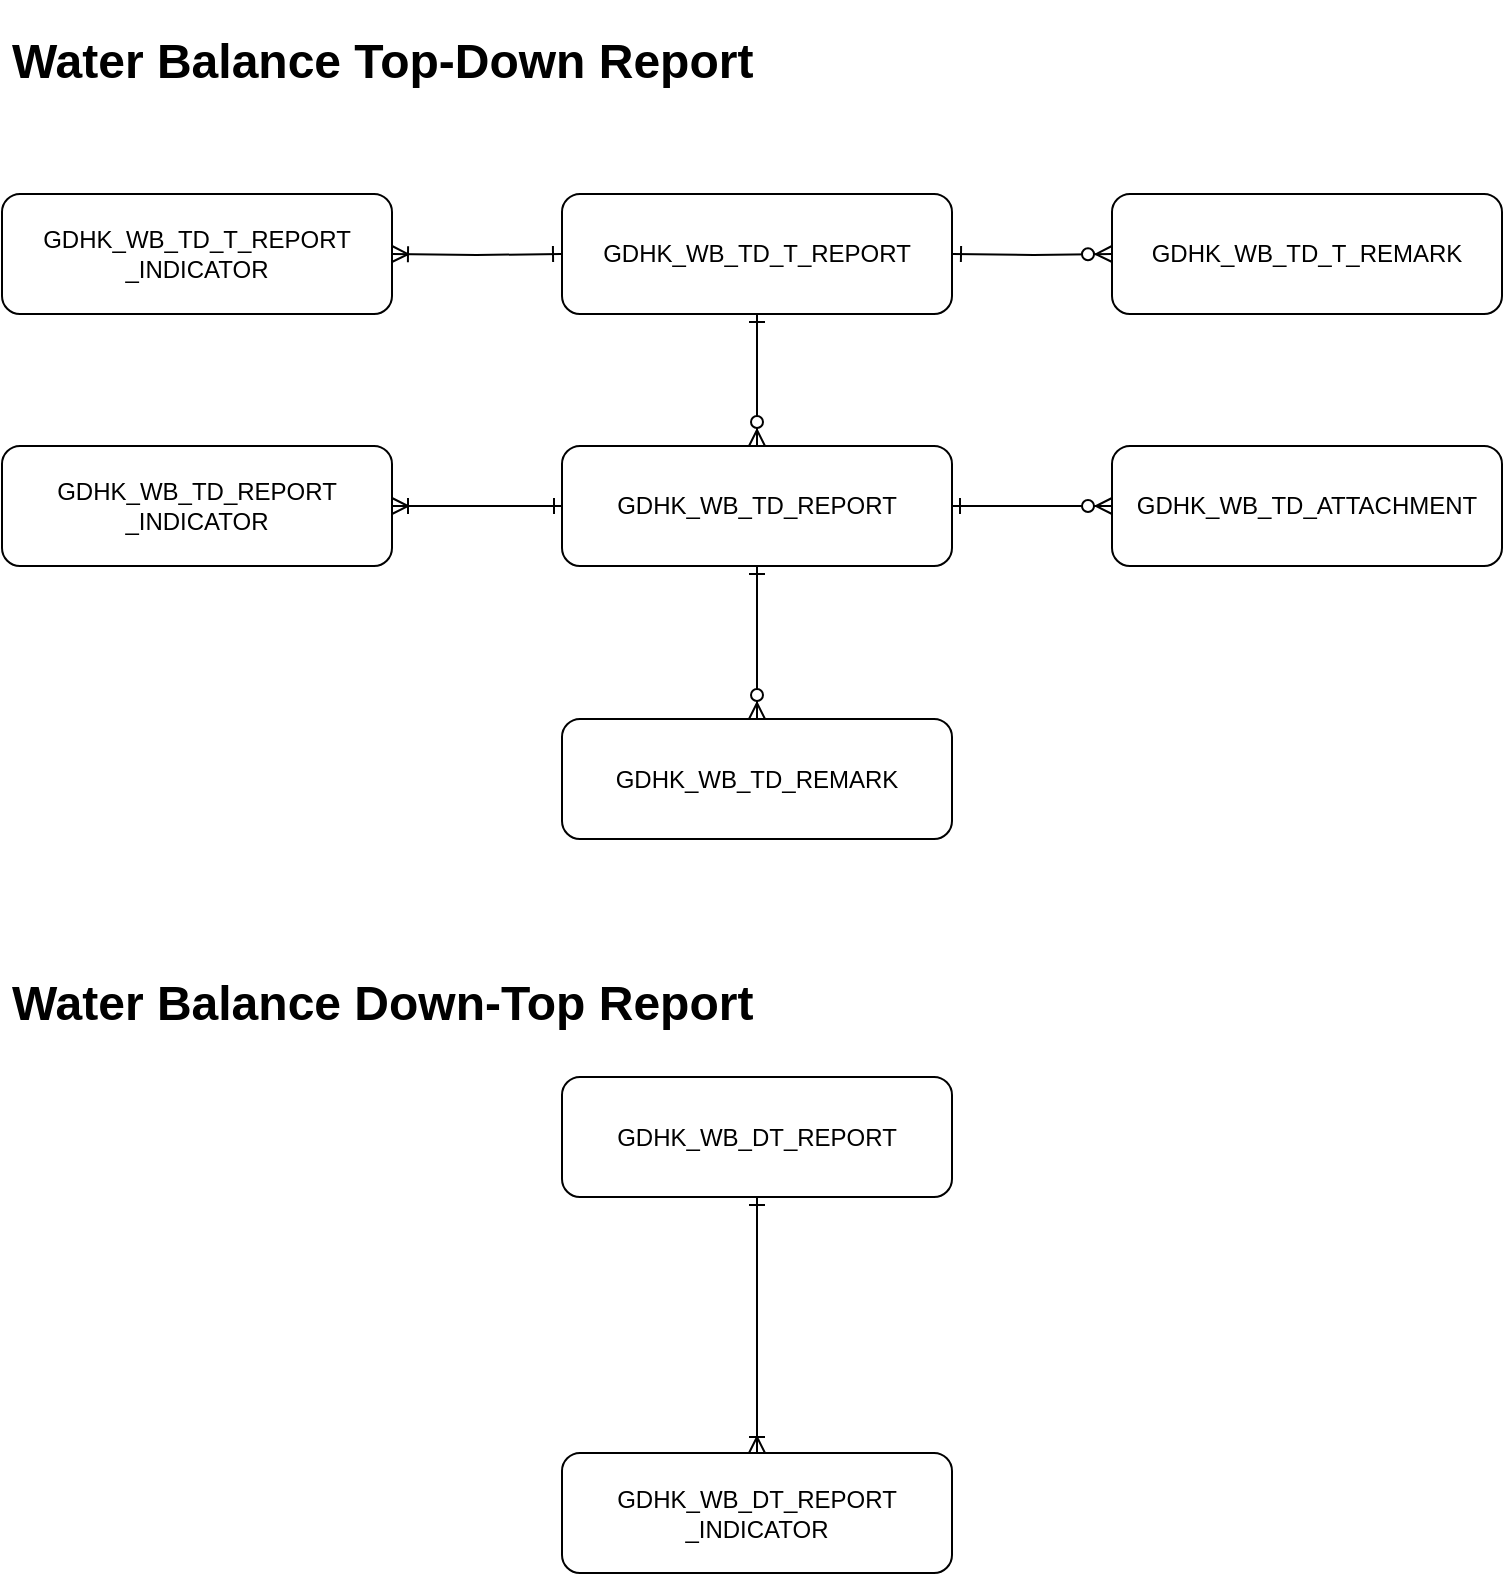 <mxfile version="10.8.9" type="github"><diagram id="KppvtnTiyonzfqoG5CZB" name="æ°´å¹³è¡¡æ¥è¡¨"><mxGraphModel dx="940" dy="590" grid="0" gridSize="10" guides="1" tooltips="1" connect="1" arrows="1" fold="1" page="1" pageScale="1" pageWidth="1169" pageHeight="1654" math="0" shadow="0"><root><mxCell id="0"/><mxCell id="1" parent="0"/><mxCell id="z4R336RCZYzCS1sCXTGj-55" value="&lt;h1&gt;&lt;span&gt;Water&lt;/span&gt;&lt;span&gt;&amp;nbsp;Balance T&lt;/span&gt;&lt;span&gt;op&lt;/span&gt;&lt;span&gt;-Down Report&lt;/span&gt;&lt;br&gt;&lt;/h1&gt;" style="text;html=1;strokeColor=none;fillColor=none;spacing=5;spacingTop=-20;whiteSpace=wrap;overflow=hidden;rounded=0;" parent="1" vertex="1"><mxGeometry x="120" y="193.5" width="417" height="40" as="geometry"/></mxCell><mxCell id="uohCd4ZAmoRJV_YB2PnF-1" value="&lt;span&gt;GDHK_WB_TD_REPORT&lt;br&gt;_INDICATOR&lt;/span&gt;&lt;br&gt;" style="rounded=1;whiteSpace=wrap;html=1;" parent="1" vertex="1"><mxGeometry x="120" y="406" width="195" height="60" as="geometry"/></mxCell><mxCell id="uohCd4ZAmoRJV_YB2PnF-2" value="&lt;span&gt;GDHK_WB_TD_REMARK&lt;/span&gt;&lt;br&gt;" style="rounded=1;whiteSpace=wrap;html=1;" parent="1" vertex="1"><mxGeometry x="400" y="542.5" width="195" height="60" as="geometry"/></mxCell><mxCell id="uohCd4ZAmoRJV_YB2PnF-9" style="edgeStyle=orthogonalEdgeStyle;rounded=0;orthogonalLoop=1;jettySize=auto;html=1;entryX=0.5;entryY=0;entryDx=0;entryDy=0;startArrow=ERone;startFill=0;endArrow=ERzeroToMany;endFill=1;" parent="1" source="uohCd4ZAmoRJV_YB2PnF-3" target="uohCd4ZAmoRJV_YB2PnF-2" edge="1"><mxGeometry relative="1" as="geometry"/></mxCell><mxCell id="uohCd4ZAmoRJV_YB2PnF-13" style="edgeStyle=orthogonalEdgeStyle;rounded=0;orthogonalLoop=1;jettySize=auto;html=1;exitX=1;exitY=0.5;exitDx=0;exitDy=0;startArrow=ERone;startFill=0;endArrow=ERzeroToMany;endFill=1;" parent="1" source="uohCd4ZAmoRJV_YB2PnF-3" target="uohCd4ZAmoRJV_YB2PnF-5" edge="1"><mxGeometry relative="1" as="geometry"/></mxCell><mxCell id="uohCd4ZAmoRJV_YB2PnF-14" style="edgeStyle=orthogonalEdgeStyle;rounded=0;orthogonalLoop=1;jettySize=auto;html=1;entryX=1;entryY=0.5;entryDx=0;entryDy=0;startArrow=ERone;startFill=0;endArrow=ERoneToMany;endFill=0;exitX=0;exitY=0.5;exitDx=0;exitDy=0;" parent="1" source="uohCd4ZAmoRJV_YB2PnF-3" target="uohCd4ZAmoRJV_YB2PnF-1" edge="1"><mxGeometry relative="1" as="geometry"/></mxCell><mxCell id="uohCd4ZAmoRJV_YB2PnF-3" value="&lt;span&gt;GDHK_WB_TD_REPORT&lt;/span&gt;&lt;br&gt;" style="rounded=1;whiteSpace=wrap;html=1;" parent="1" vertex="1"><mxGeometry x="400" y="406" width="195" height="60" as="geometry"/></mxCell><mxCell id="uohCd4ZAmoRJV_YB2PnF-8" style="edgeStyle=orthogonalEdgeStyle;rounded=0;orthogonalLoop=1;jettySize=auto;html=1;entryX=0.5;entryY=0;entryDx=0;entryDy=0;startArrow=ERone;startFill=0;endArrow=ERzeroToMany;endFill=1;" parent="1" source="uohCd4ZAmoRJV_YB2PnF-4" target="uohCd4ZAmoRJV_YB2PnF-3" edge="1"><mxGeometry relative="1" as="geometry"/></mxCell><mxCell id="uohCd4ZAmoRJV_YB2PnF-10" style="edgeStyle=orthogonalEdgeStyle;rounded=0;orthogonalLoop=1;jettySize=auto;html=1;entryX=1;entryY=0.5;entryDx=0;entryDy=0;startArrow=ERone;startFill=0;endArrow=ERoneToMany;endFill=0;" parent="1" target="uohCd4ZAmoRJV_YB2PnF-7" edge="1"><mxGeometry relative="1" as="geometry"><mxPoint x="399.5" y="310" as="sourcePoint"/></mxGeometry></mxCell><mxCell id="uohCd4ZAmoRJV_YB2PnF-11" style="edgeStyle=orthogonalEdgeStyle;rounded=0;orthogonalLoop=1;jettySize=auto;html=1;entryX=0;entryY=0.5;entryDx=0;entryDy=0;startArrow=ERone;startFill=0;endArrow=ERzeroToMany;endFill=1;" parent="1" target="uohCd4ZAmoRJV_YB2PnF-6" edge="1"><mxGeometry relative="1" as="geometry"><mxPoint x="595.5" y="310" as="sourcePoint"/></mxGeometry></mxCell><mxCell id="uohCd4ZAmoRJV_YB2PnF-4" value="&lt;span&gt;GDHK_WB_TD_T_REPORT&lt;/span&gt;&lt;br&gt;" style="rounded=1;whiteSpace=wrap;html=1;" parent="1" vertex="1"><mxGeometry x="400" y="280" width="195" height="60" as="geometry"/></mxCell><mxCell id="uohCd4ZAmoRJV_YB2PnF-5" value="&lt;span&gt;GDHK_WB_TD_ATTACHMENT&lt;/span&gt;&lt;br&gt;" style="rounded=1;whiteSpace=wrap;html=1;" parent="1" vertex="1"><mxGeometry x="675" y="406" width="195" height="60" as="geometry"/></mxCell><mxCell id="uohCd4ZAmoRJV_YB2PnF-6" value="&lt;span&gt;GDHK_WB_TD_T_REMARK&lt;/span&gt;&lt;br&gt;" style="rounded=1;whiteSpace=wrap;html=1;" parent="1" vertex="1"><mxGeometry x="675" y="280" width="195" height="60" as="geometry"/></mxCell><mxCell id="uohCd4ZAmoRJV_YB2PnF-7" value="&lt;span&gt;GDHK_WB_TD_T_REPORT&lt;br&gt;_INDICATOR&lt;/span&gt;&lt;br&gt;" style="rounded=1;whiteSpace=wrap;html=1;" parent="1" vertex="1"><mxGeometry x="120" y="280" width="195" height="60" as="geometry"/></mxCell><mxCell id="5tVpH47V0CqSnj9LsZyf-3" style="edgeStyle=orthogonalEdgeStyle;rounded=0;orthogonalLoop=1;jettySize=auto;html=1;entryX=0.5;entryY=0;entryDx=0;entryDy=0;startArrow=ERone;startFill=0;endArrow=ERoneToMany;endFill=0;" parent="1" source="5tVpH47V0CqSnj9LsZyf-1" target="5tVpH47V0CqSnj9LsZyf-2" edge="1"><mxGeometry relative="1" as="geometry"/></mxCell><mxCell id="5tVpH47V0CqSnj9LsZyf-1" value="&lt;span&gt;GDHK_WB_DT_REPORT&lt;/span&gt;&lt;br&gt;" style="rounded=1;whiteSpace=wrap;html=1;" parent="1" vertex="1"><mxGeometry x="400" y="721.5" width="195" height="60" as="geometry"/></mxCell><mxCell id="5tVpH47V0CqSnj9LsZyf-2" value="&lt;span&gt;GDHK_WB_DT_REPORT&lt;br&gt;_INDICATOR&lt;/span&gt;&lt;br&gt;" style="rounded=1;whiteSpace=wrap;html=1;" parent="1" vertex="1"><mxGeometry x="400" y="909.5" width="195" height="60" as="geometry"/></mxCell><mxCell id="YXZ-7WzuqbzjCV3FoLj1-1" value="&lt;h1&gt;&lt;span&gt;W&lt;/span&gt;&lt;span&gt;ater Balance Down-Top Report&lt;/span&gt;&lt;br&gt;&lt;/h1&gt;" style="text;html=1;strokeColor=none;fillColor=none;spacing=5;spacingTop=-20;whiteSpace=wrap;overflow=hidden;rounded=0;" parent="1" vertex="1"><mxGeometry x="120" y="665" width="417" height="40" as="geometry"/></mxCell></root></mxGraphModel></diagram><diagram id="Ma0ZIbmPdKNYjFZtNoGI" name="è­¦æ¥ç®¡ç"><mxGraphModel dx="940" dy="590" grid="0" gridSize="10" guides="1" tooltips="1" connect="1" arrows="1" fold="1" page="1" pageScale="1" pageWidth="1169" pageHeight="1654" math="0" shadow="0"><root><mxCell id="aU0ILxyufBl_JGM5L56b-0"/><mxCell id="aU0ILxyufBl_JGM5L56b-1" parent="aU0ILxyufBl_JGM5L56b-0"/><mxCell id="uA_rJ4TrVO0i4G0-nz4t-0" value="&lt;h1&gt;Alarm(AM)&lt;/h1&gt;" style="text;html=1;strokeColor=none;fillColor=none;spacing=5;spacingTop=-20;whiteSpace=wrap;overflow=hidden;rounded=0;" parent="aU0ILxyufBl_JGM5L56b-1" vertex="1"><mxGeometry x="160" y="79.882" width="350" height="40" as="geometry"/></mxCell><mxCell id="rUz0o3bXuPGq2VVHXQRA-9" style="edgeStyle=orthogonalEdgeStyle;rounded=0;orthogonalLoop=1;jettySize=auto;html=1;entryX=0.5;entryY=0;entryDx=0;entryDy=0;startArrow=ERone;startFill=0;endArrow=ERzeroToMany;endFill=1;" parent="aU0ILxyufBl_JGM5L56b-1" source="rUz0o3bXuPGq2VVHXQRA-0" target="rUz0o3bXuPGq2VVHXQRA-1" edge="1"><mxGeometry relative="1" as="geometry"/></mxCell><mxCell id="rUz0o3bXuPGq2VVHXQRA-11" style="edgeStyle=orthogonalEdgeStyle;rounded=0;orthogonalLoop=1;jettySize=auto;html=1;entryX=0;entryY=0.5;entryDx=0;entryDy=0;startArrow=ERone;startFill=0;endArrow=ERone;endFill=0;" parent="aU0ILxyufBl_JGM5L56b-1" target="rUz0o3bXuPGq2VVHXQRA-6" edge="1"><mxGeometry relative="1" as="geometry"><mxPoint x="640" y="303" as="sourcePoint"/></mxGeometry></mxCell><mxCell id="rUz0o3bXuPGq2VVHXQRA-13" style="edgeStyle=orthogonalEdgeStyle;rounded=0;orthogonalLoop=1;jettySize=auto;html=1;entryX=0;entryY=0.5;entryDx=0;entryDy=0;startArrow=ERone;startFill=0;endArrow=ERone;endFill=0;" parent="aU0ILxyufBl_JGM5L56b-1" source="rUz0o3bXuPGq2VVHXQRA-0" target="rUz0o3bXuPGq2VVHXQRA-7" edge="1"><mxGeometry relative="1" as="geometry"/></mxCell><mxCell id="rUz0o3bXuPGq2VVHXQRA-14" style="edgeStyle=orthogonalEdgeStyle;rounded=0;orthogonalLoop=1;jettySize=auto;html=1;entryX=0;entryY=0.5;entryDx=0;entryDy=0;startArrow=ERone;startFill=0;endArrow=ERone;endFill=0;exitX=1;exitY=0.75;exitDx=0;exitDy=0;" parent="aU0ILxyufBl_JGM5L56b-1" source="rUz0o3bXuPGq2VVHXQRA-0" target="rUz0o3bXuPGq2VVHXQRA-8" edge="1"><mxGeometry relative="1" as="geometry"/></mxCell><mxCell id="rUz0o3bXuPGq2VVHXQRA-15" style="edgeStyle=orthogonalEdgeStyle;rounded=0;orthogonalLoop=1;jettySize=auto;html=1;entryX=1;entryY=0.5;entryDx=0;entryDy=0;startArrow=ERone;startFill=0;endArrow=ERoneToMany;endFill=0;exitX=0;exitY=0.25;exitDx=0;exitDy=0;" parent="aU0ILxyufBl_JGM5L56b-1" source="rUz0o3bXuPGq2VVHXQRA-0" target="rUz0o3bXuPGq2VVHXQRA-3" edge="1"><mxGeometry relative="1" as="geometry"/></mxCell><mxCell id="rUz0o3bXuPGq2VVHXQRA-16" style="edgeStyle=orthogonalEdgeStyle;rounded=0;orthogonalLoop=1;jettySize=auto;html=1;startArrow=ERone;startFill=0;endArrow=ERoneToMany;endFill=0;entryX=1;entryY=0.5;entryDx=0;entryDy=0;" parent="aU0ILxyufBl_JGM5L56b-1" source="rUz0o3bXuPGq2VVHXQRA-0" edge="1" target="rUz0o3bXuPGq2VVHXQRA-4"><mxGeometry relative="1" as="geometry"><mxPoint x="360" y="314.5" as="targetPoint"/></mxGeometry></mxCell><mxCell id="rUz0o3bXuPGq2VVHXQRA-0" value="&lt;span&gt;GDHK_ALARM_PLAN&lt;/span&gt;&lt;br&gt;" style="rounded=1;whiteSpace=wrap;html=1;" parent="aU0ILxyufBl_JGM5L56b-1" vertex="1"><mxGeometry x="445" y="284.5" width="195" height="60" as="geometry"/></mxCell><mxCell id="rUz0o3bXuPGq2VVHXQRA-10" style="edgeStyle=orthogonalEdgeStyle;rounded=0;orthogonalLoop=1;jettySize=auto;html=1;entryX=0.5;entryY=0;entryDx=0;entryDy=0;startArrow=ERone;startFill=0;endArrow=ERoneToMany;endFill=0;" parent="aU0ILxyufBl_JGM5L56b-1" source="rUz0o3bXuPGq2VVHXQRA-1" target="rUz0o3bXuPGq2VVHXQRA-2" edge="1"><mxGeometry relative="1" as="geometry"/></mxCell><mxCell id="rUz0o3bXuPGq2VVHXQRA-1" value="&lt;span&gt;GDHK_ALARM&lt;/span&gt;&lt;br&gt;" style="rounded=1;whiteSpace=wrap;html=1;" parent="aU0ILxyufBl_JGM5L56b-1" vertex="1"><mxGeometry x="445" y="407.5" width="195" height="60" as="geometry"/></mxCell><mxCell id="rUz0o3bXuPGq2VVHXQRA-2" value="&lt;span&gt;GDHK_ALARM_PUSH_RECORD&lt;/span&gt;&lt;br&gt;" style="rounded=1;whiteSpace=wrap;html=1;" parent="aU0ILxyufBl_JGM5L56b-1" vertex="1"><mxGeometry x="445" y="527.5" width="195" height="60" as="geometry"/></mxCell><mxCell id="rUz0o3bXuPGq2VVHXQRA-3" value="&lt;span&gt;GDHK_ALARM_NOTIFIY_OBJECT&lt;/span&gt;&lt;br&gt;" style="rounded=1;whiteSpace=wrap;html=1;" parent="aU0ILxyufBl_JGM5L56b-1" vertex="1"><mxGeometry x="160" y="160" width="195" height="60" as="geometry"/></mxCell><mxCell id="rUz0o3bXuPGq2VVHXQRA-18" style="edgeStyle=orthogonalEdgeStyle;rounded=0;orthogonalLoop=1;jettySize=auto;html=1;entryX=0.5;entryY=0;entryDx=0;entryDy=0;startArrow=ERone;startFill=0;endArrow=ERzeroToMany;endFill=1;" parent="aU0ILxyufBl_JGM5L56b-1" source="rUz0o3bXuPGq2VVHXQRA-4" target="rUz0o3bXuPGq2VVHXQRA-5" edge="1"><mxGeometry relative="1" as="geometry"/></mxCell><mxCell id="rUz0o3bXuPGq2VVHXQRA-4" value="&lt;span&gt;GDHK_ALARM_PLAN_MONI&lt;br&gt;_OBJECT&lt;/span&gt;&lt;br&gt;" style="rounded=1;whiteSpace=wrap;html=1;" parent="aU0ILxyufBl_JGM5L56b-1" vertex="1"><mxGeometry x="160" y="285" width="195" height="60" as="geometry"/></mxCell><mxCell id="rUz0o3bXuPGq2VVHXQRA-5" value="&lt;span&gt;GDHK_ALARM_DYNAMIC&lt;br&gt;_THRESHOLD&lt;/span&gt;&lt;br&gt;" style="rounded=1;whiteSpace=wrap;html=1;" parent="aU0ILxyufBl_JGM5L56b-1" vertex="1"><mxGeometry x="160" y="403" width="195" height="60" as="geometry"/></mxCell><mxCell id="rUz0o3bXuPGq2VVHXQRA-6" value="&lt;span&gt;GDHK_ALARM_LIMIT&lt;/span&gt;&lt;br&gt;" style="rounded=1;whiteSpace=wrap;html=1;" parent="aU0ILxyufBl_JGM5L56b-1" vertex="1"><mxGeometry x="730" y="161.5" width="195" height="60" as="geometry"/></mxCell><mxCell id="rUz0o3bXuPGq2VVHXQRA-7" value="&lt;span&gt;GDHK_ALARM_OFFLINE&lt;/span&gt;&lt;br&gt;" style="rounded=1;whiteSpace=wrap;html=1;" parent="aU0ILxyufBl_JGM5L56b-1" vertex="1"><mxGeometry x="730" y="284.5" width="195" height="60" as="geometry"/></mxCell><mxCell id="rUz0o3bXuPGq2VVHXQRA-8" value="&lt;span&gt;GDHK_ALARM_TREND&lt;/span&gt;&lt;br&gt;" style="rounded=1;whiteSpace=wrap;html=1;" parent="aU0ILxyufBl_JGM5L56b-1" vertex="1"><mxGeometry x="730" y="404.5" width="195" height="60" as="geometry"/></mxCell></root></mxGraphModel></diagram><diagram id="jxccLXLFFbDj96oWgEVI" name="äºä»¶ç®¡ç"><mxGraphModel dx="940" dy="590" grid="0" gridSize="10" guides="1" tooltips="1" connect="1" arrows="1" fold="1" page="1" pageScale="1" pageWidth="1169" pageHeight="1654" math="0" shadow="0"><root><mxCell id="AIP2laouWZA_ZjHMhixr-0"/><mxCell id="AIP2laouWZA_ZjHMhixr-1" parent="AIP2laouWZA_ZjHMhixr-0"/><mxCell id="cgIF_5vQCLDCmCtk7OTJ-0" value="&lt;h1&gt;Activity Log(AL)&lt;/h1&gt;" style="text;html=1;strokeColor=none;fillColor=none;spacing=5;spacingTop=-20;whiteSpace=wrap;overflow=hidden;rounded=0;" parent="AIP2laouWZA_ZjHMhixr-1" vertex="1"><mxGeometry x="80" y="99.882" width="350" height="40" as="geometry"/></mxCell><mxCell id="zD5kRWLclfrbfi0LAg4B-9" style="edgeStyle=orthogonalEdgeStyle;rounded=0;orthogonalLoop=1;jettySize=auto;html=1;entryX=0.5;entryY=0;entryDx=0;entryDy=0;startArrow=ERone;startFill=0;endArrow=ERzeroToMany;endFill=1;" parent="AIP2laouWZA_ZjHMhixr-1" source="zD5kRWLclfrbfi0LAg4B-0" target="zD5kRWLclfrbfi0LAg4B-4" edge="1"><mxGeometry relative="1" as="geometry"/></mxCell><mxCell id="zD5kRWLclfrbfi0LAg4B-0" value="&lt;span&gt;GDHK_ACT_LOG_TYPE&lt;/span&gt;&lt;br&gt;" style="rounded=1;whiteSpace=wrap;html=1;" parent="AIP2laouWZA_ZjHMhixr-1" vertex="1"><mxGeometry x="325" y="180" width="195" height="60" as="geometry"/></mxCell><mxCell id="zD5kRWLclfrbfi0LAg4B-1" value="&lt;span&gt;GDHK_BSL_VALVE_STATUS_H&lt;/span&gt;&lt;br&gt;" style="rounded=1;whiteSpace=wrap;html=1;" parent="AIP2laouWZA_ZjHMhixr-1" vertex="1"><mxGeometry x="570" y="180" width="195" height="60" as="geometry"/></mxCell><mxCell id="zD5kRWLclfrbfi0LAg4B-8" style="edgeStyle=orthogonalEdgeStyle;rounded=0;orthogonalLoop=1;jettySize=auto;html=1;entryX=0.5;entryY=1;entryDx=0;entryDy=0;startArrow=ERone;startFill=0;endArrow=ERzeroToMany;endFill=1;" parent="AIP2laouWZA_ZjHMhixr-1" source="zD5kRWLclfrbfi0LAg4B-2" target="zD5kRWLclfrbfi0LAg4B-3" edge="1"><mxGeometry relative="1" as="geometry"/></mxCell><mxCell id="zD5kRWLclfrbfi0LAg4B-2" value="&lt;span&gt;GDHK_ACT_LOG_USER&lt;br&gt;_DEFINED&lt;/span&gt;&lt;br&gt;" style="rounded=1;whiteSpace=wrap;html=1;" parent="AIP2laouWZA_ZjHMhixr-1" vertex="1"><mxGeometry x="80" y="280" width="195" height="60" as="geometry"/></mxCell><mxCell id="zD5kRWLclfrbfi0LAg4B-3" value="&lt;span&gt;GDHK_ACT_LOG_ATTACHMENT&lt;/span&gt;&lt;br&gt;" style="rounded=1;whiteSpace=wrap;html=1;" parent="AIP2laouWZA_ZjHMhixr-1" vertex="1"><mxGeometry x="80" y="172" width="195" height="60" as="geometry"/></mxCell><mxCell id="zD5kRWLclfrbfi0LAg4B-10" style="edgeStyle=orthogonalEdgeStyle;rounded=0;orthogonalLoop=1;jettySize=auto;html=1;entryX=0;entryY=0.5;entryDx=0;entryDy=0;startArrow=ERone;startFill=0;endArrow=ERone;endFill=0;exitX=1;exitY=0.25;exitDx=0;exitDy=0;" parent="AIP2laouWZA_ZjHMhixr-1" source="zD5kRWLclfrbfi0LAg4B-4" target="zD5kRWLclfrbfi0LAg4B-1" edge="1"><mxGeometry relative="1" as="geometry"/></mxCell><mxCell id="zD5kRWLclfrbfi0LAg4B-11" style="edgeStyle=orthogonalEdgeStyle;rounded=0;orthogonalLoop=1;jettySize=auto;html=1;entryX=0;entryY=0.5;entryDx=0;entryDy=0;startArrow=ERone;startFill=0;endArrow=ERone;endFill=0;" parent="AIP2laouWZA_ZjHMhixr-1" source="zD5kRWLclfrbfi0LAg4B-4" target="zD5kRWLclfrbfi0LAg4B-5" edge="1"><mxGeometry relative="1" as="geometry"/></mxCell><mxCell id="UiKqdK9ZH2U-9WC_6xtB-0" style="edgeStyle=orthogonalEdgeStyle;rounded=0;orthogonalLoop=1;jettySize=auto;html=1;entryX=1;entryY=0.5;entryDx=0;entryDy=0;fontSize=15;startArrow=ERone;startFill=0;endArrow=ERone;endFill=0;" edge="1" parent="AIP2laouWZA_ZjHMhixr-1" source="zD5kRWLclfrbfi0LAg4B-4" target="zD5kRWLclfrbfi0LAg4B-2"><mxGeometry relative="1" as="geometry"/></mxCell><mxCell id="zD5kRWLclfrbfi0LAg4B-4" value="VIEW_ACT_LOG&lt;br&gt;" style="rounded=1;whiteSpace=wrap;html=1;" parent="AIP2laouWZA_ZjHMhixr-1" vertex="1"><mxGeometry x="325" y="280" width="195" height="60" as="geometry"/></mxCell><mxCell id="zD5kRWLclfrbfi0LAg4B-5" value="&lt;span&gt;GDHK_BSL_BURST_LEAK&lt;/span&gt;&lt;br&gt;" style="rounded=1;whiteSpace=wrap;html=1;" parent="AIP2laouWZA_ZjHMhixr-1" vertex="1"><mxGeometry x="570" y="280" width="195" height="60" as="geometry"/></mxCell><mxCell id="zD5kRWLclfrbfi0LAg4B-12" style="edgeStyle=orthogonalEdgeStyle;rounded=0;orthogonalLoop=1;jettySize=auto;html=1;entryX=1;entryY=0.25;entryDx=0;entryDy=0;startArrow=ERone;startFill=0;endArrow=ERoneToMany;endFill=0;" parent="AIP2laouWZA_ZjHMhixr-1" source="zD5kRWLclfrbfi0LAg4B-0" target="zD5kRWLclfrbfi0LAg4B-0" edge="1"><mxGeometry relative="1" as="geometry"/></mxCell></root></mxGraphModel></diagram><diagram id="aFmZS4QvkN7jsDcKFLyO" name="æ¥è¡¨ç®¡ç"><mxGraphModel dx="940" dy="590" grid="0" gridSize="10" guides="1" tooltips="1" connect="1" arrows="1" fold="1" page="1" pageScale="1" pageWidth="1169" pageHeight="1654" math="0" shadow="0"><root><mxCell id="DQ5ZgGkkTiCHFYg1myAd-0"/><mxCell id="DQ5ZgGkkTiCHFYg1myAd-1" parent="DQ5ZgGkkTiCHFYg1myAd-0"/><mxCell id="9eODDwfWKkSe_SXzI5NA-0" value="&lt;h1&gt;Report(RP)&lt;/h1&gt;" style="text;html=1;strokeColor=none;fillColor=none;spacing=5;spacingTop=-20;whiteSpace=wrap;overflow=hidden;rounded=0;" parent="DQ5ZgGkkTiCHFYg1myAd-1" vertex="1"><mxGeometry x="40" y="80.882" width="350" height="40" as="geometry"/></mxCell><mxCell id="BzQFtpbkeAqFzEDIAJnS-7" style="edgeStyle=orthogonalEdgeStyle;rounded=0;orthogonalLoop=1;jettySize=auto;html=1;entryX=0.377;entryY=0.027;entryDx=0;entryDy=0;entryPerimeter=0;startArrow=ERone;startFill=0;endArrow=ERzeroToMany;endFill=1;exitX=0.25;exitY=1;exitDx=0;exitDy=0;" parent="DQ5ZgGkkTiCHFYg1myAd-1" source="BzQFtpbkeAqFzEDIAJnS-0" target="BzQFtpbkeAqFzEDIAJnS-1" edge="1"><mxGeometry relative="1" as="geometry"/></mxCell><mxCell id="BzQFtpbkeAqFzEDIAJnS-8" style="edgeStyle=orthogonalEdgeStyle;rounded=0;orthogonalLoop=1;jettySize=auto;html=1;entryX=0.5;entryY=0;entryDx=0;entryDy=0;startArrow=ERone;startFill=0;endArrow=ERzeroToMany;endFill=1;exitX=0.75;exitY=1;exitDx=0;exitDy=0;" parent="DQ5ZgGkkTiCHFYg1myAd-1" source="BzQFtpbkeAqFzEDIAJnS-0" target="BzQFtpbkeAqFzEDIAJnS-2" edge="1"><mxGeometry relative="1" as="geometry"/></mxCell><mxCell id="BzQFtpbkeAqFzEDIAJnS-0" value="&lt;span&gt;GDHK_REPORT_TASK&lt;/span&gt;&lt;br&gt;" style="rounded=1;whiteSpace=wrap;html=1;" parent="DQ5ZgGkkTiCHFYg1myAd-1" vertex="1"><mxGeometry x="242.5" y="160" width="195" height="60" as="geometry"/></mxCell><mxCell id="BzQFtpbkeAqFzEDIAJnS-1" value="&lt;span&gt;GDHK_REPORT_NOTIFIY&lt;br&gt;_OBJECT&lt;/span&gt;&lt;br&gt;" style="rounded=1;whiteSpace=wrap;html=1;" parent="DQ5ZgGkkTiCHFYg1myAd-1" vertex="1"><mxGeometry x="80" y="280" width="195" height="60" as="geometry"/></mxCell><mxCell id="BzQFtpbkeAqFzEDIAJnS-2" value="&lt;span&gt;GDHK_REPORT_SEND_RECORD&lt;/span&gt;&lt;br&gt;" style="rounded=1;whiteSpace=wrap;html=1;" parent="DQ5ZgGkkTiCHFYg1myAd-1" vertex="1"><mxGeometry x="400" y="280" width="195" height="60" as="geometry"/></mxCell><mxCell id="BzQFtpbkeAqFzEDIAJnS-9" style="edgeStyle=orthogonalEdgeStyle;rounded=0;orthogonalLoop=1;jettySize=auto;html=1;entryX=0.5;entryY=0;entryDx=0;entryDy=0;startArrow=ERone;startFill=0;endArrow=ERzeroToMany;endFill=1;" parent="DQ5ZgGkkTiCHFYg1myAd-1" source="BzQFtpbkeAqFzEDIAJnS-4" target="BzQFtpbkeAqFzEDIAJnS-5" edge="1"><mxGeometry relative="1" as="geometry"/></mxCell><mxCell id="BzQFtpbkeAqFzEDIAJnS-4" value="&lt;span&gt;GDHK_REPORT_SQL_PLAN&lt;/span&gt;&lt;br&gt;" style="rounded=1;whiteSpace=wrap;html=1;" parent="DQ5ZgGkkTiCHFYg1myAd-1" vertex="1"><mxGeometry x="680" y="160" width="195" height="60" as="geometry"/></mxCell><mxCell id="BzQFtpbkeAqFzEDIAJnS-5" value="&lt;span&gt;GDHK_REPORT_SQL_EXECUTE&lt;br&gt;_LOG&lt;/span&gt;&lt;br&gt;" style="rounded=1;whiteSpace=wrap;html=1;" parent="DQ5ZgGkkTiCHFYg1myAd-1" vertex="1"><mxGeometry x="680" y="280" width="195" height="60" as="geometry"/></mxCell></root></mxGraphModel></diagram><diagram id="K4eaW8RBqT_di0Ui6xqv" name="ææ ç®¡ç"><mxGraphModel dx="940" dy="590" grid="0" gridSize="10" guides="1" tooltips="1" connect="1" arrows="1" fold="1" page="1" pageScale="1" pageWidth="1169" pageHeight="1654" math="0" shadow="0"><root><mxCell id="6vMsS4cZIeRDp0rOOMaT-0"/><mxCell id="6vMsS4cZIeRDp0rOOMaT-1" parent="6vMsS4cZIeRDp0rOOMaT-0"/><mxCell id="n8RzrJ6KulLDvayje11A-0" value="&lt;h1&gt;Key Performance Indicator(KPI)&lt;/h1&gt;" style="text;html=1;strokeColor=none;fillColor=none;spacing=5;spacingTop=-20;whiteSpace=wrap;overflow=hidden;rounded=0;" parent="6vMsS4cZIeRDp0rOOMaT-1" vertex="1"><mxGeometry x="80" y="40" width="410" height="40" as="geometry"/></mxCell><mxCell id="vComXC2YCfrGeFGfqxyl-2" style="edgeStyle=orthogonalEdgeStyle;rounded=0;orthogonalLoop=1;jettySize=auto;html=1;entryX=0.5;entryY=0;entryDx=0;entryDy=0;startArrow=ERone;startFill=0;endArrow=ERone;endFill=0;" parent="6vMsS4cZIeRDp0rOOMaT-1" source="vComXC2YCfrGeFGfqxyl-0" target="vComXC2YCfrGeFGfqxyl-1" edge="1"><mxGeometry relative="1" as="geometry"/></mxCell><mxCell id="vComXC2YCfrGeFGfqxyl-0" value="&lt;span&gt;GDHK_DIM_UNIT&lt;/span&gt;&lt;br&gt;" style="rounded=1;whiteSpace=wrap;html=1;" parent="6vMsS4cZIeRDp0rOOMaT-1" vertex="1"><mxGeometry x="360" y="120" width="195" height="60" as="geometry"/></mxCell><mxCell id="vComXC2YCfrGeFGfqxyl-1" value="&lt;span&gt;GDHK_DIM_KPI_ITEM&lt;/span&gt;&lt;br&gt;" style="rounded=1;whiteSpace=wrap;html=1;" parent="6vMsS4cZIeRDp0rOOMaT-1" vertex="1"><mxGeometry x="360" y="240" width="195" height="60" as="geometry"/></mxCell><mxCell id="vComXC2YCfrGeFGfqxyl-3" value="&lt;span&gt;GDHK_MART_DMA_KPI_DAY&lt;/span&gt;&lt;br&gt;" style="rounded=1;whiteSpace=wrap;html=1;" parent="6vMsS4cZIeRDp0rOOMaT-1" vertex="1"><mxGeometry x="120" y="120" width="195" height="60" as="geometry"/></mxCell><mxCell id="vComXC2YCfrGeFGfqxyl-4" value="&lt;span&gt;GDHK_MART_DMA_KPI_MONTH&lt;/span&gt;&lt;br&gt;" style="rounded=1;whiteSpace=wrap;html=1;" parent="6vMsS4cZIeRDp0rOOMaT-1" vertex="1"><mxGeometry x="120" y="210" width="195" height="60" as="geometry"/></mxCell><mxCell id="vComXC2YCfrGeFGfqxyl-5" value="&lt;span&gt;GDHK_MART_DMA_KPI_YEAR&lt;/span&gt;&lt;br&gt;" style="rounded=1;whiteSpace=wrap;html=1;" parent="6vMsS4cZIeRDp0rOOMaT-1" vertex="1"><mxGeometry x="120" y="300" width="195" height="60" as="geometry"/></mxCell><mxCell id="vComXC2YCfrGeFGfqxyl-6" value="&lt;span&gt;GDHK_MART_SZ_KPI_DAY&lt;/span&gt;&lt;br&gt;" style="rounded=1;whiteSpace=wrap;html=1;" parent="6vMsS4cZIeRDp0rOOMaT-1" vertex="1"><mxGeometry x="610" y="120" width="195" height="60" as="geometry"/></mxCell><mxCell id="vComXC2YCfrGeFGfqxyl-7" value="&lt;span&gt;GDHK_MART_SZ_KPI_MONTH&lt;/span&gt;&lt;br&gt;" style="rounded=1;whiteSpace=wrap;html=1;" parent="6vMsS4cZIeRDp0rOOMaT-1" vertex="1"><mxGeometry x="610" y="210" width="195" height="60" as="geometry"/></mxCell><mxCell id="vComXC2YCfrGeFGfqxyl-8" value="&lt;span&gt;GDHK_MART_SZ_KPI_YEAR&lt;/span&gt;&lt;br&gt;" style="rounded=1;whiteSpace=wrap;html=1;" parent="6vMsS4cZIeRDp0rOOMaT-1" vertex="1"><mxGeometry x="610" y="300" width="195" height="60" as="geometry"/></mxCell><mxCell id="vComXC2YCfrGeFGfqxyl-9" value="&lt;span&gt;GDHK_MART_REGION_KPI_DAY&lt;/span&gt;&lt;br&gt;" style="rounded=1;whiteSpace=wrap;html=1;" parent="6vMsS4cZIeRDp0rOOMaT-1" vertex="1"><mxGeometry x="120" y="388" width="195" height="60" as="geometry"/></mxCell><mxCell id="vComXC2YCfrGeFGfqxyl-10" value="&lt;span&gt;GDHK_MART_REGION_KPI&lt;br&gt;_MONTH&lt;/span&gt;&lt;br&gt;" style="rounded=1;whiteSpace=wrap;html=1;" parent="6vMsS4cZIeRDp0rOOMaT-1" vertex="1"><mxGeometry x="120" y="476" width="195" height="60" as="geometry"/></mxCell><mxCell id="vComXC2YCfrGeFGfqxyl-11" value="&lt;span&gt;GDHK_MART_REGION_KPI_YEAR&lt;/span&gt;&lt;br&gt;" style="rounded=1;whiteSpace=wrap;html=1;" parent="6vMsS4cZIeRDp0rOOMaT-1" vertex="1"><mxGeometry x="120" y="564" width="195" height="60" as="geometry"/></mxCell><mxCell id="vComXC2YCfrGeFGfqxyl-12" value="&lt;span&gt;GDHK_MART_ALL_KPI_DAY&lt;/span&gt;&lt;br&gt;" style="rounded=1;whiteSpace=wrap;html=1;" parent="6vMsS4cZIeRDp0rOOMaT-1" vertex="1"><mxGeometry x="610" y="388" width="195" height="60" as="geometry"/></mxCell><mxCell id="vComXC2YCfrGeFGfqxyl-13" value="&lt;span&gt;GDHK_MART_ALL_KPI_YEAR&lt;/span&gt;&lt;br&gt;" style="rounded=1;whiteSpace=wrap;html=1;" parent="6vMsS4cZIeRDp0rOOMaT-1" vertex="1"><mxGeometry x="610" y="476" width="195" height="60" as="geometry"/></mxCell><mxCell id="vComXC2YCfrGeFGfqxyl-14" value="&lt;span&gt;GDHK_DIM_UNIT&lt;/span&gt;&lt;br&gt;" style="rounded=1;whiteSpace=wrap;html=1;" parent="6vMsS4cZIeRDp0rOOMaT-1" vertex="1"><mxGeometry x="610" y="564" width="195" height="60" as="geometry"/></mxCell></root></mxGraphModel></diagram><diagram id="5frxO2zLwkM6KXgOhQxC" name="ååºç®¡ç"><mxGraphModel dx="1106" dy="672" grid="0" gridSize="10" guides="1" tooltips="1" connect="1" arrows="1" fold="1" page="1" pageScale="1" pageWidth="1169" pageHeight="1654" math="0" shadow="0"><root><mxCell id="BSoOSiZMVs7goJcQF2qG-0"/><mxCell id="BSoOSiZMVs7goJcQF2qG-1" parent="BSoOSiZMVs7goJcQF2qG-0"/><mxCell id="UbmX3YZb2jKSRUNm1Hf7-0" value="&lt;h1&gt;Zone Manage(ZM)&lt;/h1&gt;" style="text;html=1;strokeColor=none;fillColor=none;spacing=5;spacingTop=-20;whiteSpace=wrap;overflow=hidden;rounded=0;" parent="BSoOSiZMVs7goJcQF2qG-1" vertex="1"><mxGeometry x="153" y="150.882" width="350" height="40" as="geometry"/></mxCell><mxCell id="OKQVFi2PF9Cx8ekmrZY9-0" value="&lt;span&gt;GDHK_VA_DMA_ADD&lt;/span&gt;&lt;br&gt;" style="rounded=1;whiteSpace=wrap;html=1;" parent="BSoOSiZMVs7goJcQF2qG-1" vertex="1"><mxGeometry x="160" y="440" width="195" height="60" as="geometry"/></mxCell><mxCell id="OKQVFi2PF9Cx8ekmrZY9-1" value="&lt;span&gt;GDHK_VA_DMA_MINUS&lt;/span&gt;&lt;br&gt;" style="rounded=1;whiteSpace=wrap;html=1;" parent="BSoOSiZMVs7goJcQF2qG-1" vertex="1"><mxGeometry x="160" y="570" width="195" height="60" as="geometry"/></mxCell><mxCell id="OKQVFi2PF9Cx8ekmrZY9-9" style="edgeStyle=orthogonalEdgeStyle;rounded=0;orthogonalLoop=1;jettySize=auto;html=1;entryX=0.5;entryY=0;entryDx=0;entryDy=0;startArrow=ERone;startFill=0;endArrow=ERoneToMany;endFill=0;" parent="BSoOSiZMVs7goJcQF2qG-1" source="OKQVFi2PF9Cx8ekmrZY9-2" target="OKQVFi2PF9Cx8ekmrZY9-3" edge="1"><mxGeometry relative="1" as="geometry"/></mxCell><mxCell id="Ltdc5IHS_29z9SVtPSYb-0" style="edgeStyle=orthogonalEdgeStyle;rounded=0;orthogonalLoop=1;jettySize=auto;html=1;startArrow=ERone;startFill=0;endArrow=ERzeroToMany;endFill=1;fontSize=15;" edge="1" parent="BSoOSiZMVs7goJcQF2qG-1" source="OKQVFi2PF9Cx8ekmrZY9-2" target="OKQVFi2PF9Cx8ekmrZY9-7"><mxGeometry relative="1" as="geometry"/></mxCell><mxCell id="OKQVFi2PF9Cx8ekmrZY9-2" value="&lt;span&gt;GDHK_SD_REGION&lt;/span&gt;&lt;br&gt;" style="rounded=1;whiteSpace=wrap;html=1;" parent="BSoOSiZMVs7goJcQF2qG-1" vertex="1"><mxGeometry x="430" y="200" width="195" height="60" as="geometry"/></mxCell><mxCell id="OKQVFi2PF9Cx8ekmrZY9-10" style="edgeStyle=orthogonalEdgeStyle;rounded=0;orthogonalLoop=1;jettySize=auto;html=1;entryX=0.5;entryY=0;entryDx=0;entryDy=0;startArrow=ERone;startFill=0;endArrow=ERoneToMany;endFill=0;" parent="BSoOSiZMVs7goJcQF2qG-1" source="OKQVFi2PF9Cx8ekmrZY9-3" target="OKQVFi2PF9Cx8ekmrZY9-4" edge="1"><mxGeometry relative="1" as="geometry"/></mxCell><mxCell id="OKQVFi2PF9Cx8ekmrZY9-3" value="&lt;span&gt;GDHK_SD_SUBREGION&lt;/span&gt;&lt;br&gt;" style="rounded=1;whiteSpace=wrap;html=1;" parent="BSoOSiZMVs7goJcQF2qG-1" vertex="1"><mxGeometry x="430" y="330" width="195" height="60" as="geometry"/></mxCell><mxCell id="OKQVFi2PF9Cx8ekmrZY9-11" style="edgeStyle=orthogonalEdgeStyle;rounded=0;orthogonalLoop=1;jettySize=auto;html=1;entryX=0;entryY=0.5;entryDx=0;entryDy=0;startArrow=ERone;startFill=0;endArrow=ERoneToMany;endFill=0;exitX=1;exitY=0.5;exitDx=0;exitDy=0;" parent="BSoOSiZMVs7goJcQF2qG-1" source="OKQVFi2PF9Cx8ekmrZY9-4" target="OKQVFi2PF9Cx8ekmrZY9-5" edge="1"><mxGeometry relative="1" as="geometry"/></mxCell><mxCell id="OKQVFi2PF9Cx8ekmrZY9-17" style="edgeStyle=orthogonalEdgeStyle;rounded=0;orthogonalLoop=1;jettySize=auto;html=1;entryX=1;entryY=0.5;entryDx=0;entryDy=0;startArrow=ERoneToMany;startFill=0;endArrow=ERzeroToMany;endFill=1;" parent="BSoOSiZMVs7goJcQF2qG-1" source="OKQVFi2PF9Cx8ekmrZY9-4" target="OKQVFi2PF9Cx8ekmrZY9-0" edge="1"><mxGeometry relative="1" as="geometry"/></mxCell><mxCell id="OKQVFi2PF9Cx8ekmrZY9-18" style="edgeStyle=orthogonalEdgeStyle;rounded=0;orthogonalLoop=1;jettySize=auto;html=1;entryX=1;entryY=0.5;entryDx=0;entryDy=0;startArrow=ERoneToMany;startFill=0;endArrow=ERzeroToMany;endFill=1;exitX=0;exitY=0.75;exitDx=0;exitDy=0;" parent="BSoOSiZMVs7goJcQF2qG-1" source="OKQVFi2PF9Cx8ekmrZY9-4" target="OKQVFi2PF9Cx8ekmrZY9-1" edge="1"><mxGeometry relative="1" as="geometry"/></mxCell><mxCell id="Ltdc5IHS_29z9SVtPSYb-3" style="edgeStyle=orthogonalEdgeStyle;rounded=0;orthogonalLoop=1;jettySize=auto;html=1;entryX=1;entryY=0.5;entryDx=0;entryDy=0;startArrow=ERone;startFill=0;endArrow=ERzeroToMany;endFill=1;fontSize=15;exitX=0.25;exitY=1;exitDx=0;exitDy=0;" edge="1" parent="BSoOSiZMVs7goJcQF2qG-1" source="OKQVFi2PF9Cx8ekmrZY9-4" target="Ltdc5IHS_29z9SVtPSYb-2"><mxGeometry relative="1" as="geometry"/></mxCell><mxCell id="Ltdc5IHS_29z9SVtPSYb-5" style="edgeStyle=orthogonalEdgeStyle;rounded=0;orthogonalLoop=1;jettySize=auto;html=1;entryX=1;entryY=0.5;entryDx=0;entryDy=0;startArrow=ERone;startFill=0;endArrow=ERzeroToMany;endFill=1;fontSize=15;exitX=0.429;exitY=1.013;exitDx=0;exitDy=0;exitPerimeter=0;" edge="1" parent="BSoOSiZMVs7goJcQF2qG-1" source="OKQVFi2PF9Cx8ekmrZY9-4" target="Ltdc5IHS_29z9SVtPSYb-4"><mxGeometry relative="1" as="geometry"/></mxCell><mxCell id="Ltdc5IHS_29z9SVtPSYb-7" style="edgeStyle=orthogonalEdgeStyle;rounded=0;orthogonalLoop=1;jettySize=auto;html=1;entryX=0;entryY=0.5;entryDx=0;entryDy=0;startArrow=ERone;startFill=0;endArrow=ERzeroToMany;endFill=1;fontSize=15;exitX=0.75;exitY=1;exitDx=0;exitDy=0;" edge="1" parent="BSoOSiZMVs7goJcQF2qG-1" source="OKQVFi2PF9Cx8ekmrZY9-4" target="Ltdc5IHS_29z9SVtPSYb-6"><mxGeometry relative="1" as="geometry"/></mxCell><mxCell id="Ltdc5IHS_29z9SVtPSYb-11" style="edgeStyle=orthogonalEdgeStyle;rounded=0;orthogonalLoop=1;jettySize=auto;html=1;entryX=0;entryY=0.5;entryDx=0;entryDy=0;startArrow=ERone;startFill=0;endArrow=ERzeroToMany;endFill=1;fontSize=15;exitX=0.585;exitY=1;exitDx=0;exitDy=0;exitPerimeter=0;" edge="1" parent="BSoOSiZMVs7goJcQF2qG-1" source="OKQVFi2PF9Cx8ekmrZY9-4" target="Ltdc5IHS_29z9SVtPSYb-8"><mxGeometry relative="1" as="geometry"/></mxCell><mxCell id="OKQVFi2PF9Cx8ekmrZY9-4" value="&lt;span&gt;GDHK_SD_DMA&lt;/span&gt;&lt;br&gt;" style="rounded=1;whiteSpace=wrap;html=1;" parent="BSoOSiZMVs7goJcQF2qG-1" vertex="1"><mxGeometry x="430" y="440" width="195" height="60" as="geometry"/></mxCell><mxCell id="OKQVFi2PF9Cx8ekmrZY9-5" value="&lt;span&gt;GDHK_DIM_DMA_SZ&lt;/span&gt;&lt;br&gt;" style="rounded=1;whiteSpace=wrap;html=1;" parent="BSoOSiZMVs7goJcQF2qG-1" vertex="1"><mxGeometry x="678.5" y="570" width="195" height="60" as="geometry"/></mxCell><mxCell id="OKQVFi2PF9Cx8ekmrZY9-16" style="edgeStyle=orthogonalEdgeStyle;rounded=0;orthogonalLoop=1;jettySize=auto;html=1;entryX=0;entryY=0.25;entryDx=0;entryDy=0;startArrow=ERone;startFill=0;endArrow=ERzeroToMany;endFill=1;" parent="BSoOSiZMVs7goJcQF2qG-1" source="OKQVFi2PF9Cx8ekmrZY9-6" target="OKQVFi2PF9Cx8ekmrZY9-4" edge="1"><mxGeometry relative="1" as="geometry"/></mxCell><mxCell id="OKQVFi2PF9Cx8ekmrZY9-6" value="&lt;span&gt;GDHK_SD_DC&lt;/span&gt;&lt;br&gt;" style="rounded=1;whiteSpace=wrap;html=1;" parent="BSoOSiZMVs7goJcQF2qG-1" vertex="1"><mxGeometry x="160" y="330" width="195" height="60" as="geometry"/></mxCell><mxCell id="OKQVFi2PF9Cx8ekmrZY9-20" style="edgeStyle=orthogonalEdgeStyle;rounded=0;orthogonalLoop=1;jettySize=auto;html=1;startArrow=ERoneToMany;startFill=0;endArrow=ERzeroToMany;endFill=1;" parent="BSoOSiZMVs7goJcQF2qG-1" source="OKQVFi2PF9Cx8ekmrZY9-7" target="OKQVFi2PF9Cx8ekmrZY9-8" edge="1"><mxGeometry relative="1" as="geometry"/></mxCell><mxCell id="Ltdc5IHS_29z9SVtPSYb-1" style="edgeStyle=orthogonalEdgeStyle;rounded=0;orthogonalLoop=1;jettySize=auto;html=1;entryX=1;entryY=0.5;entryDx=0;entryDy=0;startArrow=ERone;startFill=0;endArrow=ERzeroToMany;endFill=1;fontSize=15;exitX=1;exitY=0.5;exitDx=0;exitDy=0;" edge="1" parent="BSoOSiZMVs7goJcQF2qG-1" source="OKQVFi2PF9Cx8ekmrZY9-7" target="OKQVFi2PF9Cx8ekmrZY9-5"><mxGeometry relative="1" as="geometry"/></mxCell><mxCell id="OKQVFi2PF9Cx8ekmrZY9-7" value="&lt;span&gt;GDHK_SD_SZ&lt;/span&gt;&lt;br&gt;" style="rounded=1;whiteSpace=wrap;html=1;" parent="BSoOSiZMVs7goJcQF2qG-1" vertex="1"><mxGeometry x="678.5" y="330" width="195" height="60" as="geometry"/></mxCell><mxCell id="OKQVFi2PF9Cx8ekmrZY9-8" value="&lt;span&gt;GDHK_VA_NDIS&lt;/span&gt;&lt;br&gt;" style="rounded=1;whiteSpace=wrap;html=1;" parent="BSoOSiZMVs7goJcQF2qG-1" vertex="1"><mxGeometry x="678.5" y="440" width="195" height="60" as="geometry"/></mxCell><mxCell id="Ltdc5IHS_29z9SVtPSYb-2" value="&lt;span&gt;GDHK_DIM_DMA_CM&lt;/span&gt;&lt;br&gt;" style="rounded=1;whiteSpace=wrap;html=1;" vertex="1" parent="BSoOSiZMVs7goJcQF2qG-1"><mxGeometry x="160" y="669.5" width="195" height="60" as="geometry"/></mxCell><mxCell id="Ltdc5IHS_29z9SVtPSYb-4" value="&lt;span&gt;GDHK_DIM_DMA_BURST_LEAK&lt;/span&gt;&lt;br&gt;" style="rounded=1;whiteSpace=wrap;html=1;" vertex="1" parent="BSoOSiZMVs7goJcQF2qG-1"><mxGeometry x="160" y="758.5" width="195" height="60" as="geometry"/></mxCell><mxCell id="Ltdc5IHS_29z9SVtPSYb-6" value="&lt;span&gt;GDHK_DIM_DMA_LOGGER_REF&lt;/span&gt;&lt;br&gt;" style="rounded=1;whiteSpace=wrap;html=1;" vertex="1" parent="BSoOSiZMVs7goJcQF2qG-1"><mxGeometry x="678.5" y="669.5" width="195" height="60" as="geometry"/></mxCell><mxCell id="Ltdc5IHS_29z9SVtPSYb-8" value="GDHK_DIM_DMA_FACILITY&lt;br&gt;" style="rounded=1;whiteSpace=wrap;html=1;" vertex="1" parent="BSoOSiZMVs7goJcQF2qG-1"><mxGeometry x="678.5" y="758.5" width="195" height="60" as="geometry"/></mxCell></root></mxGraphModel></diagram><diagram id="g8fCWapOrvmr35M13EOc" name="Customer Meter(CM)"><mxGraphModel dx="940" dy="620" grid="0" gridSize="10" guides="1" tooltips="1" connect="1" arrows="1" fold="1" page="1" pageScale="1" pageWidth="1169" pageHeight="1654" math="0" shadow="0"><root><mxCell id="bk4BUsg_mI3UdLMx14iF-0"/><mxCell id="bk4BUsg_mI3UdLMx14iF-1" parent="bk4BUsg_mI3UdLMx14iF-0"/><mxCell id="Shhpr5noilmDBdO1g3bP-0" value="&lt;h1&gt;Customer Meter(CM)&lt;/h1&gt;" style="text;html=1;strokeColor=none;fillColor=none;spacing=5;spacingTop=-20;whiteSpace=wrap;overflow=hidden;rounded=0;" parent="bk4BUsg_mI3UdLMx14iF-1" vertex="1"><mxGeometry x="80" y="39.882" width="350" height="40" as="geometry"/></mxCell><mxCell id="gFFoWf5yRQLbuXSWE9R3-4" style="edgeStyle=orthogonalEdgeStyle;rounded=0;orthogonalLoop=1;jettySize=auto;html=1;startArrow=ERone;startFill=0;endArrow=ERoneToMany;endFill=0;" parent="bk4BUsg_mI3UdLMx14iF-1" source="gFFoWf5yRQLbuXSWE9R3-0" edge="1"><mxGeometry relative="1" as="geometry"><mxPoint x="220" y="237" as="targetPoint"/></mxGeometry></mxCell><mxCell id="gFFoWf5yRQLbuXSWE9R3-5" style="edgeStyle=orthogonalEdgeStyle;rounded=0;orthogonalLoop=1;jettySize=auto;html=1;entryX=0;entryY=0.5;entryDx=0;entryDy=0;startArrow=ERone;startFill=0;endArrow=ERoneToMany;endFill=0;" parent="bk4BUsg_mI3UdLMx14iF-1" source="gFFoWf5yRQLbuXSWE9R3-0" target="gFFoWf5yRQLbuXSWE9R3-2" edge="1"><mxGeometry relative="1" as="geometry"/></mxCell><mxCell id="gFFoWf5yRQLbuXSWE9R3-6" style="edgeStyle=orthogonalEdgeStyle;rounded=0;orthogonalLoop=1;jettySize=auto;html=1;entryX=0;entryY=0.5;entryDx=0;entryDy=0;startArrow=ERone;startFill=0;endArrow=ERoneToMany;endFill=0;exitX=1;exitY=0.75;exitDx=0;exitDy=0;" parent="bk4BUsg_mI3UdLMx14iF-1" source="gFFoWf5yRQLbuXSWE9R3-0" target="gFFoWf5yRQLbuXSWE9R3-3" edge="1"><mxGeometry relative="1" as="geometry"/></mxCell><mxCell id="gFFoWf5yRQLbuXSWE9R3-0" value="&lt;span&gt;GDHK_SD_F_CM&lt;/span&gt;&lt;br&gt;" style="rounded=1;whiteSpace=wrap;html=1;" parent="bk4BUsg_mI3UdLMx14iF-1" vertex="1"><mxGeometry x="122.5" y="120.2" width="195" height="60" as="geometry"/></mxCell><mxCell id="gFFoWf5yRQLbuXSWE9R3-1" value="&lt;span&gt;GDHK_DIM_SZ_CM&lt;br&gt;&lt;/span&gt;(ZM)&lt;br&gt;" style="rounded=1;whiteSpace=wrap;html=1;fillColor=#f8cecc;strokeColor=#b85450;" parent="bk4BUsg_mI3UdLMx14iF-1" vertex="1"><mxGeometry x="122.5" y="237.2" width="195" height="60" as="geometry"/></mxCell><mxCell id="gFFoWf5yRQLbuXSWE9R3-2" value="&lt;span&gt;GDHK_BSL_RCM_CONSUMPTION&lt;/span&gt;&lt;br&gt;" style="rounded=1;whiteSpace=wrap;html=1;" parent="bk4BUsg_mI3UdLMx14iF-1" vertex="1"><mxGeometry x="402.5" y="120.2" width="195" height="60" as="geometry"/></mxCell><mxCell id="gFFoWf5yRQLbuXSWE9R3-3" value="&lt;span&gt;GDHK_DIM_DMA_CM&lt;/span&gt;&lt;br&gt;" style="rounded=1;whiteSpace=wrap;html=1;" parent="bk4BUsg_mI3UdLMx14iF-1" vertex="1"><mxGeometry x="402.5" y="237.2" width="195" height="60" as="geometry"/></mxCell></root></mxGraphModel></diagram><diagram id="Il7qlBagmiBhu-65NBdA" name="ç³»ç»ç®¡ç"><mxGraphModel dx="940" dy="620" grid="0" gridSize="10" guides="1" tooltips="1" connect="1" arrows="1" fold="1" page="1" pageScale="1" pageWidth="1169" pageHeight="1654" math="0" shadow="0"><root><mxCell id="N1pEPm9lIl3032IJUICa-0"/><mxCell id="N1pEPm9lIl3032IJUICa-1" parent="N1pEPm9lIl3032IJUICa-0"/><mxCell id="sOyhYgMHpKJTwhCyjG51-0" value="&lt;h1&gt;User Permission(UP)&lt;/h1&gt;" style="text;html=1;strokeColor=none;fillColor=none;spacing=5;spacingTop=-20;whiteSpace=wrap;overflow=hidden;rounded=0;" parent="N1pEPm9lIl3032IJUICa-1" vertex="1"><mxGeometry x="122.5" y="79.882" width="350" height="40" as="geometry"/></mxCell><mxCell id="DwXGWsCnIBmePZqjktbl-7" style="edgeStyle=orthogonalEdgeStyle;rounded=0;orthogonalLoop=1;jettySize=auto;html=1;entryX=0.5;entryY=1;entryDx=0;entryDy=0;startArrow=ERone;startFill=0;endArrow=ERzeroToMany;endFill=1;" parent="N1pEPm9lIl3032IJUICa-1" source="DwXGWsCnIBmePZqjktbl-0" target="DwXGWsCnIBmePZqjktbl-1" edge="1"><mxGeometry relative="1" as="geometry"/></mxCell><mxCell id="DwXGWsCnIBmePZqjktbl-0" value="&lt;span&gt;GDHK_SYS_DEPT&lt;/span&gt;&lt;br&gt;" style="rounded=1;whiteSpace=wrap;html=1;" parent="N1pEPm9lIl3032IJUICa-1" vertex="1"><mxGeometry x="192.5" y="400.2" width="195" height="60" as="geometry"/></mxCell><mxCell id="DwXGWsCnIBmePZqjktbl-1" value="&lt;span&gt;GDHK_SYS_USER_DEPT&lt;/span&gt;&lt;br&gt;" style="rounded=1;whiteSpace=wrap;html=1;" parent="N1pEPm9lIl3032IJUICa-1" vertex="1"><mxGeometry x="192.5" y="281.2" width="195" height="60" as="geometry"/></mxCell><mxCell id="DwXGWsCnIBmePZqjktbl-2" value="&lt;span&gt;GDHK_SYS_USER_ROLE&lt;/span&gt;&lt;br&gt;" style="rounded=1;whiteSpace=wrap;html=1;" parent="N1pEPm9lIl3032IJUICa-1" vertex="1"><mxGeometry x="752.5" y="161.2" width="195" height="60" as="geometry"/></mxCell><mxCell id="DwXGWsCnIBmePZqjktbl-8" style="edgeStyle=orthogonalEdgeStyle;rounded=0;orthogonalLoop=1;jettySize=auto;html=1;startArrow=ERone;startFill=0;endArrow=ERzeroToMany;endFill=1;" parent="N1pEPm9lIl3032IJUICa-1" source="DwXGWsCnIBmePZqjktbl-3" target="DwXGWsCnIBmePZqjktbl-1" edge="1"><mxGeometry relative="1" as="geometry"><mxPoint x="392.5" y="311.2" as="targetPoint"/></mxGeometry></mxCell><mxCell id="DwXGWsCnIBmePZqjktbl-9" style="edgeStyle=orthogonalEdgeStyle;rounded=0;orthogonalLoop=1;jettySize=auto;html=1;entryX=0;entryY=0.5;entryDx=0;entryDy=0;startArrow=ERone;startFill=0;endArrow=ERzeroToMany;endFill=1;exitX=1;exitY=0.5;exitDx=0;exitDy=0;" parent="N1pEPm9lIl3032IJUICa-1" source="DwXGWsCnIBmePZqjktbl-3" target="DwXGWsCnIBmePZqjktbl-2" edge="1"><mxGeometry relative="1" as="geometry"/></mxCell><mxCell id="DwXGWsCnIBmePZqjktbl-3" value="&lt;span&gt;GDHK_SYS_USER&lt;/span&gt;&lt;br&gt;" style="rounded=1;whiteSpace=wrap;html=1;" parent="N1pEPm9lIl3032IJUICa-1" vertex="1"><mxGeometry x="472.5" y="161.2" width="195" height="60" as="geometry"/></mxCell><mxCell id="DwXGWsCnIBmePZqjktbl-10" style="edgeStyle=orthogonalEdgeStyle;rounded=0;orthogonalLoop=1;jettySize=auto;html=1;entryX=0.5;entryY=1;entryDx=0;entryDy=0;startArrow=ERone;startFill=0;endArrow=ERzeroToMany;endFill=1;" parent="N1pEPm9lIl3032IJUICa-1" source="DwXGWsCnIBmePZqjktbl-4" target="DwXGWsCnIBmePZqjktbl-2" edge="1"><mxGeometry relative="1" as="geometry"/></mxCell><mxCell id="DwXGWsCnIBmePZqjktbl-11" style="edgeStyle=orthogonalEdgeStyle;rounded=0;orthogonalLoop=1;jettySize=auto;html=1;entryX=0.5;entryY=0;entryDx=0;entryDy=0;startArrow=ERone;startFill=0;endArrow=ERzeroToMany;endFill=1;" parent="N1pEPm9lIl3032IJUICa-1" source="DwXGWsCnIBmePZqjktbl-4" target="DwXGWsCnIBmePZqjktbl-5" edge="1"><mxGeometry relative="1" as="geometry"/></mxCell><mxCell id="DwXGWsCnIBmePZqjktbl-4" value="&lt;span&gt;GDHK_SYS_ROLE&lt;/span&gt;&lt;br&gt;" style="rounded=1;whiteSpace=wrap;html=1;" parent="N1pEPm9lIl3032IJUICa-1" vertex="1"><mxGeometry x="752.5" y="278.7" width="195" height="60" as="geometry"/></mxCell><mxCell id="DwXGWsCnIBmePZqjktbl-5" value="&lt;span&gt;GDHK_SYS_ROLE_MODEL&lt;/span&gt;&lt;br&gt;" style="rounded=1;whiteSpace=wrap;html=1;" parent="N1pEPm9lIl3032IJUICa-1" vertex="1"><mxGeometry x="752.5" y="396.2" width="195" height="60" as="geometry"/></mxCell><mxCell id="DwXGWsCnIBmePZqjktbl-12" style="edgeStyle=orthogonalEdgeStyle;rounded=0;orthogonalLoop=1;jettySize=auto;html=1;entryX=0;entryY=0.5;entryDx=0;entryDy=0;startArrow=ERone;startFill=0;endArrow=ERzeroToMany;endFill=1;" parent="N1pEPm9lIl3032IJUICa-1" source="DwXGWsCnIBmePZqjktbl-6" target="DwXGWsCnIBmePZqjktbl-5" edge="1"><mxGeometry relative="1" as="geometry"/></mxCell><mxCell id="DwXGWsCnIBmePZqjktbl-6" value="&lt;span&gt;GDHK_SYS_MODEL&lt;/span&gt;&lt;br&gt;" style="rounded=1;whiteSpace=wrap;html=1;" parent="N1pEPm9lIl3032IJUICa-1" vertex="1"><mxGeometry x="472.5" y="396.2" width="195" height="60" as="geometry"/></mxCell><mxCell id="DwXGWsCnIBmePZqjktbl-13" value="&lt;span&gt;GDHK_SYS_LOG&lt;/span&gt;&lt;br&gt;" style="rounded=1;whiteSpace=wrap;html=1;" parent="N1pEPm9lIl3032IJUICa-1" vertex="1"><mxGeometry x="192.5" y="719.7" width="195" height="60" as="geometry"/></mxCell><mxCell id="DwXGWsCnIBmePZqjktbl-14" value="&lt;span&gt;GDHK_SYS_LOGIN_LOG&lt;/span&gt;&lt;br&gt;" style="rounded=1;whiteSpace=wrap;html=1;" parent="N1pEPm9lIl3032IJUICa-1" vertex="1"><mxGeometry x="192.5" y="801.7" width="195" height="60" as="geometry"/></mxCell><mxCell id="DwXGWsCnIBmePZqjktbl-15" value="&lt;span&gt;GDHK_SYS_OPERATION_LOG&lt;/span&gt;&lt;br&gt;" style="rounded=1;whiteSpace=wrap;html=1;" parent="N1pEPm9lIl3032IJUICa-1" vertex="1"><mxGeometry x="192.5" y="883.7" width="195" height="60" as="geometry"/></mxCell><mxCell id="DwXGWsCnIBmePZqjktbl-16" value="&lt;span&gt;GDHK_SYS_JOB_LOG&lt;/span&gt;&lt;br&gt;" style="rounded=1;whiteSpace=wrap;html=1;" parent="N1pEPm9lIl3032IJUICa-1" vertex="1"><mxGeometry x="192.5" y="965.7" width="195" height="60" as="geometry"/></mxCell><mxCell id="DwXGWsCnIBmePZqjktbl-17" value="&lt;span&gt;ETL_JOB_LOG&lt;/span&gt;&lt;br&gt;" style="rounded=1;whiteSpace=wrap;html=1;" parent="N1pEPm9lIl3032IJUICa-1" vertex="1"><mxGeometry x="432.5" y="719.7" width="195" height="60" as="geometry"/></mxCell><mxCell id="DwXGWsCnIBmePZqjktbl-18" value="&lt;span&gt;ETL_JOB_ITEM_LOG&lt;/span&gt;&lt;br&gt;" style="rounded=1;whiteSpace=wrap;html=1;" parent="N1pEPm9lIl3032IJUICa-1" vertex="1"><mxGeometry x="432.5" y="801.7" width="195" height="60" as="geometry"/></mxCell><mxCell id="DwXGWsCnIBmePZqjktbl-19" value="&lt;span&gt;ETL_TRANS_LOG&lt;/span&gt;&lt;br&gt;" style="rounded=1;whiteSpace=wrap;html=1;" parent="N1pEPm9lIl3032IJUICa-1" vertex="1"><mxGeometry x="432.5" y="883.7" width="195" height="60" as="geometry"/></mxCell><mxCell id="DwXGWsCnIBmePZqjktbl-20" value="&lt;span&gt;ETL_PRO_LOG&lt;/span&gt;&lt;br&gt;" style="rounded=1;whiteSpace=wrap;html=1;" parent="N1pEPm9lIl3032IJUICa-1" vertex="1"><mxGeometry x="432.5" y="965.7" width="195" height="60" as="geometry"/></mxCell><mxCell id="DwXGWsCnIBmePZqjktbl-21" value="&lt;span&gt;ETL_DDL_DATA_LOST&lt;/span&gt;&lt;br&gt;" style="rounded=1;whiteSpace=wrap;html=1;" parent="N1pEPm9lIl3032IJUICa-1" vertex="1"><mxGeometry x="667.5" y="719.7" width="195" height="60" as="geometry"/></mxCell><mxCell id="DwXGWsCnIBmePZqjktbl-22" value="&lt;span&gt;GDHK_SYS_DIC&lt;/span&gt;&lt;br&gt;" style="rounded=1;whiteSpace=wrap;html=1;" parent="N1pEPm9lIl3032IJUICa-1" vertex="1"><mxGeometry x="192.5" y="1218.7" width="195" height="60" as="geometry"/></mxCell><mxCell id="DwXGWsCnIBmePZqjktbl-28" style="edgeStyle=orthogonalEdgeStyle;rounded=0;orthogonalLoop=1;jettySize=auto;html=1;entryX=0;entryY=0.5;entryDx=0;entryDy=0;startArrow=ERone;startFill=0;endArrow=ERoneToMany;endFill=0;" parent="N1pEPm9lIl3032IJUICa-1" source="DwXGWsCnIBmePZqjktbl-23" target="DwXGWsCnIBmePZqjktbl-25" edge="1"><mxGeometry relative="1" as="geometry"/></mxCell><mxCell id="DwXGWsCnIBmePZqjktbl-23" value="&lt;span&gt;GDHK_SPECIAL_DAY&lt;/span&gt;&lt;br&gt;" style="rounded=1;whiteSpace=wrap;html=1;" parent="N1pEPm9lIl3032IJUICa-1" vertex="1"><mxGeometry x="192.5" y="1312.2" width="195" height="60" as="geometry"/></mxCell><mxCell id="DwXGWsCnIBmePZqjktbl-24" value="&lt;span&gt;GDHK_SYS_FILE&lt;/span&gt;&lt;br&gt;" style="rounded=1;whiteSpace=wrap;html=1;" parent="N1pEPm9lIl3032IJUICa-1" vertex="1"><mxGeometry x="452.5" y="1219.7" width="195" height="60" as="geometry"/></mxCell><mxCell id="DwXGWsCnIBmePZqjktbl-25" value="&lt;span&gt;GDHK_SPECIAL_DAY_DATE&lt;/span&gt;&lt;br&gt;" style="rounded=1;whiteSpace=wrap;html=1;" parent="N1pEPm9lIl3032IJUICa-1" vertex="1"><mxGeometry x="452.5" y="1312.2" width="195" height="60" as="geometry"/></mxCell><mxCell id="DwXGWsCnIBmePZqjktbl-26" value="&lt;span&gt;GDHK_SYS_SETTING&lt;/span&gt;&lt;br&gt;" style="rounded=1;whiteSpace=wrap;html=1;" parent="N1pEPm9lIl3032IJUICa-1" vertex="1"><mxGeometry x="702.5" y="1218.7" width="195" height="60" as="geometry"/></mxCell><mxCell id="DwXGWsCnIBmePZqjktbl-29" style="edgeStyle=orthogonalEdgeStyle;rounded=0;orthogonalLoop=1;jettySize=auto;html=1;entryX=1;entryY=0.5;entryDx=0;entryDy=0;startArrow=ERone;startFill=0;endArrow=ERoneToMany;endFill=0;" parent="N1pEPm9lIl3032IJUICa-1" source="DwXGWsCnIBmePZqjktbl-22" target="DwXGWsCnIBmePZqjktbl-22" edge="1"><mxGeometry relative="1" as="geometry"/></mxCell><mxCell id="m_DzNc0uUJxjWxW7cALI-0" value="&lt;h1&gt;System Log(SL)&lt;/h1&gt;" style="text;html=1;strokeColor=none;fillColor=none;spacing=5;spacingTop=-20;whiteSpace=wrap;overflow=hidden;rounded=0;" parent="N1pEPm9lIl3032IJUICa-1" vertex="1"><mxGeometry x="115" y="639.882" width="350" height="40" as="geometry"/></mxCell><mxCell id="m_DzNc0uUJxjWxW7cALI-1" value="&lt;h1&gt;System(SYS)&lt;/h1&gt;" style="text;html=1;strokeColor=none;fillColor=none;spacing=5;spacingTop=-20;whiteSpace=wrap;overflow=hidden;rounded=0;" parent="N1pEPm9lIl3032IJUICa-1" vertex="1"><mxGeometry x="115" y="1119.882" width="350" height="40" as="geometry"/></mxCell></root></mxGraphModel></diagram><diagram id="fgEK1iNS4kdq-JcKwWVb" name="èµäº§ç®¡ç"><mxGraphModel dx="940" dy="620" grid="0" gridSize="10" guides="1" tooltips="1" connect="1" arrows="1" fold="1" page="1" pageScale="1" pageWidth="1654" pageHeight="1169" math="0" shadow="0"><root><mxCell id="3PC7R9tIs4zWVUWkbDGz-0"/><mxCell id="3PC7R9tIs4zWVUWkbDGz-1" parent="3PC7R9tIs4zWVUWkbDGz-0"/><mxCell id="1VI4CPD9Es_K17Lfvo7j-0" value="&lt;h1&gt;Asset(valve)&lt;/h1&gt;" style="text;html=1;strokeColor=none;fillColor=none;spacing=5;spacingTop=-20;whiteSpace=wrap;overflow=hidden;rounded=0;" parent="3PC7R9tIs4zWVUWkbDGz-1" vertex="1"><mxGeometry x="80" y="79.882" width="350" height="40" as="geometry"/></mxCell><mxCell id="0_s9I33tprhlWyLlV2IX-0" value="&lt;span&gt;GDHK_SD_TBL_PRV_SUPPLY&lt;/span&gt;&lt;br&gt;" style="rounded=1;whiteSpace=wrap;html=1;" parent="3PC7R9tIs4zWVUWkbDGz-1" vertex="1"><mxGeometry x="80" y="171.7" width="195" height="60" as="geometry"/></mxCell><mxCell id="0_s9I33tprhlWyLlV2IX-13" style="edgeStyle=orthogonalEdgeStyle;rounded=0;orthogonalLoop=1;jettySize=auto;html=1;entryX=0;entryY=0.5;entryDx=0;entryDy=0;startArrow=ERone;startFill=0;endArrow=ERzeroToMany;endFill=1;" parent="3PC7R9tIs4zWVUWkbDGz-1" source="0_s9I33tprhlWyLlV2IX-1" target="0_s9I33tprhlWyLlV2IX-4" edge="1"><mxGeometry relative="1" as="geometry"/></mxCell><mxCell id="0_s9I33tprhlWyLlV2IX-14" style="edgeStyle=orthogonalEdgeStyle;rounded=0;orthogonalLoop=1;jettySize=auto;html=1;entryX=0;entryY=0.5;entryDx=0;entryDy=0;startArrow=ERone;startFill=0;endArrow=ERzeroToMany;endFill=1;exitX=1;exitY=0.75;exitDx=0;exitDy=0;" parent="3PC7R9tIs4zWVUWkbDGz-1" source="0_s9I33tprhlWyLlV2IX-1" target="0_s9I33tprhlWyLlV2IX-5" edge="1"><mxGeometry relative="1" as="geometry"/></mxCell><mxCell id="0_s9I33tprhlWyLlV2IX-15" style="edgeStyle=orthogonalEdgeStyle;rounded=0;orthogonalLoop=1;jettySize=auto;html=1;entryX=0;entryY=0.5;entryDx=0;entryDy=0;startArrow=ERone;startFill=0;endArrow=ERzeroToMany;endFill=1;exitX=1;exitY=0.25;exitDx=0;exitDy=0;" parent="3PC7R9tIs4zWVUWkbDGz-1" source="0_s9I33tprhlWyLlV2IX-1" target="0_s9I33tprhlWyLlV2IX-3" edge="1"><mxGeometry relative="1" as="geometry"/></mxCell><mxCell id="0_s9I33tprhlWyLlV2IX-1" value="&lt;span&gt;GDHK_SD_TBL_VALVE_INSTALL&lt;/span&gt;&lt;br&gt;" style="rounded=1;whiteSpace=wrap;html=1;" parent="3PC7R9tIs4zWVUWkbDGz-1" vertex="1"><mxGeometry x="80" y="288.2" width="195" height="60" as="geometry"/></mxCell><mxCell id="0_s9I33tprhlWyLlV2IX-2" value="&lt;span&gt;GDHK_SD_TBL_VALVE_SUPPLY&lt;/span&gt;&lt;br&gt;" style="rounded=1;whiteSpace=wrap;html=1;" parent="3PC7R9tIs4zWVUWkbDGz-1" vertex="1"><mxGeometry x="80" y="400.2" width="195" height="60" as="geometry"/></mxCell><mxCell id="0_s9I33tprhlWyLlV2IX-9" style="edgeStyle=orthogonalEdgeStyle;rounded=0;orthogonalLoop=1;jettySize=auto;html=1;entryX=0;entryY=0.5;entryDx=0;entryDy=0;startArrow=ERone;startFill=0;endArrow=ERone;endFill=0;" parent="3PC7R9tIs4zWVUWkbDGz-1" source="0_s9I33tprhlWyLlV2IX-3" target="0_s9I33tprhlWyLlV2IX-6" edge="1"><mxGeometry relative="1" as="geometry"/></mxCell><mxCell id="0_s9I33tprhlWyLlV2IX-3" value="&lt;span&gt;GDHK_SD_F_FLOWCTLVALVE&lt;/span&gt;&lt;br&gt;" style="rounded=1;whiteSpace=wrap;html=1;" parent="3PC7R9tIs4zWVUWkbDGz-1" vertex="1"><mxGeometry x="400" y="169.7" width="195" height="60" as="geometry"/></mxCell><mxCell id="0_s9I33tprhlWyLlV2IX-10" style="edgeStyle=orthogonalEdgeStyle;rounded=0;orthogonalLoop=1;jettySize=auto;html=1;entryX=0;entryY=0.5;entryDx=0;entryDy=0;startArrow=ERone;startFill=0;endArrow=ERone;endFill=0;" parent="3PC7R9tIs4zWVUWkbDGz-1" source="0_s9I33tprhlWyLlV2IX-4" target="0_s9I33tprhlWyLlV2IX-7" edge="1"><mxGeometry relative="1" as="geometry"/></mxCell><mxCell id="0_s9I33tprhlWyLlV2IX-4" value="&lt;span&gt;GDHK_SD_R_FLOWCTLVALVE&lt;/span&gt;&lt;br&gt;" style="rounded=1;whiteSpace=wrap;html=1;" parent="3PC7R9tIs4zWVUWkbDGz-1" vertex="1"><mxGeometry x="400" y="288.2" width="195" height="60" as="geometry"/></mxCell><mxCell id="0_s9I33tprhlWyLlV2IX-11" style="edgeStyle=orthogonalEdgeStyle;rounded=0;orthogonalLoop=1;jettySize=auto;html=1;entryX=0;entryY=0.5;entryDx=0;entryDy=0;startArrow=ERone;startFill=0;endArrow=ERone;endFill=0;" parent="3PC7R9tIs4zWVUWkbDGz-1" source="0_s9I33tprhlWyLlV2IX-5" target="0_s9I33tprhlWyLlV2IX-8" edge="1"><mxGeometry relative="1" as="geometry"/></mxCell><mxCell id="0_s9I33tprhlWyLlV2IX-5" value="&lt;span&gt;GDHK_SD_S_FLOWCTLVALVE&lt;/span&gt;&lt;br&gt;" style="rounded=1;whiteSpace=wrap;html=1;" parent="3PC7R9tIs4zWVUWkbDGz-1" vertex="1"><mxGeometry x="400" y="398.2" width="195" height="60" as="geometry"/></mxCell><mxCell id="0_s9I33tprhlWyLlV2IX-6" value="&lt;span&gt;GDHK_SD_F_FLOWCTLVALVE&lt;br&gt;_ANNO&lt;/span&gt;&lt;br&gt;" style="rounded=1;whiteSpace=wrap;html=1;" parent="3PC7R9tIs4zWVUWkbDGz-1" vertex="1"><mxGeometry x="710" y="169.7" width="195" height="60" as="geometry"/></mxCell><mxCell id="0_s9I33tprhlWyLlV2IX-7" value="&lt;span&gt;GDHK_SD_R_FLOWCTLVALVE&lt;br&gt;_ANNO&lt;/span&gt;&lt;br&gt;" style="rounded=1;whiteSpace=wrap;html=1;" parent="3PC7R9tIs4zWVUWkbDGz-1" vertex="1"><mxGeometry x="710" y="288.2" width="195" height="60" as="geometry"/></mxCell><mxCell id="0_s9I33tprhlWyLlV2IX-8" value="&lt;span&gt;GDHK_SD_S_FLOWCTLVALVE&lt;br&gt;_ANNO&lt;/span&gt;&lt;br&gt;" style="rounded=1;whiteSpace=wrap;html=1;" parent="3PC7R9tIs4zWVUWkbDGz-1" vertex="1"><mxGeometry x="710" y="398.2" width="195" height="60" as="geometry"/></mxCell><mxCell id="0_s9I33tprhlWyLlV2IX-17" style="edgeStyle=orthogonalEdgeStyle;rounded=0;orthogonalLoop=1;jettySize=auto;html=1;entryX=0;entryY=0.5;entryDx=0;entryDy=0;startArrow=ERone;startFill=0;endArrow=ERone;endFill=0;" parent="3PC7R9tIs4zWVUWkbDGz-1" source="0_s9I33tprhlWyLlV2IX-20" target="0_s9I33tprhlWyLlV2IX-25" edge="1"><mxGeometry relative="1" as="geometry"/></mxCell><mxCell id="0_s9I33tprhlWyLlV2IX-18" style="edgeStyle=orthogonalEdgeStyle;rounded=0;orthogonalLoop=1;jettySize=auto;html=1;entryX=0;entryY=0.5;entryDx=0;entryDy=0;startArrow=ERone;startFill=0;endArrow=ERone;endFill=0;exitX=1;exitY=0.75;exitDx=0;exitDy=0;" parent="3PC7R9tIs4zWVUWkbDGz-1" source="0_s9I33tprhlWyLlV2IX-20" target="0_s9I33tprhlWyLlV2IX-27" edge="1"><mxGeometry relative="1" as="geometry"/></mxCell><mxCell id="0_s9I33tprhlWyLlV2IX-19" style="edgeStyle=orthogonalEdgeStyle;rounded=0;orthogonalLoop=1;jettySize=auto;html=1;entryX=0;entryY=0.5;entryDx=0;entryDy=0;startArrow=ERone;startFill=0;endArrow=ERone;endFill=0;exitX=1;exitY=0.25;exitDx=0;exitDy=0;" parent="3PC7R9tIs4zWVUWkbDGz-1" source="0_s9I33tprhlWyLlV2IX-20" target="0_s9I33tprhlWyLlV2IX-23" edge="1"><mxGeometry relative="1" as="geometry"/></mxCell><mxCell id="0_s9I33tprhlWyLlV2IX-20" value="&lt;span&gt;GDHK_SD_TBL_DM_SUPPLY&lt;/span&gt;&lt;br&gt;" style="rounded=1;whiteSpace=wrap;html=1;" parent="3PC7R9tIs4zWVUWkbDGz-1" vertex="1"><mxGeometry x="80" y="780.3" width="195" height="60" as="geometry"/></mxCell><mxCell id="0_s9I33tprhlWyLlV2IX-22" style="edgeStyle=orthogonalEdgeStyle;rounded=0;orthogonalLoop=1;jettySize=auto;html=1;entryX=0;entryY=0.5;entryDx=0;entryDy=0;startArrow=ERone;startFill=0;endArrow=ERone;endFill=0;" parent="3PC7R9tIs4zWVUWkbDGz-1" source="0_s9I33tprhlWyLlV2IX-23" target="0_s9I33tprhlWyLlV2IX-28" edge="1"><mxGeometry relative="1" as="geometry"/></mxCell><mxCell id="0_s9I33tprhlWyLlV2IX-23" value="&lt;span&gt;GDHK_SD_F_METER&lt;/span&gt;&lt;br&gt;" style="rounded=1;whiteSpace=wrap;html=1;" parent="3PC7R9tIs4zWVUWkbDGz-1" vertex="1"><mxGeometry x="400" y="661.8" width="195" height="60" as="geometry"/></mxCell><mxCell id="0_s9I33tprhlWyLlV2IX-24" style="edgeStyle=orthogonalEdgeStyle;rounded=0;orthogonalLoop=1;jettySize=auto;html=1;entryX=0;entryY=0.5;entryDx=0;entryDy=0;startArrow=ERone;startFill=0;endArrow=ERone;endFill=0;" parent="3PC7R9tIs4zWVUWkbDGz-1" source="0_s9I33tprhlWyLlV2IX-25" target="0_s9I33tprhlWyLlV2IX-29" edge="1"><mxGeometry relative="1" as="geometry"/></mxCell><mxCell id="0_s9I33tprhlWyLlV2IX-25" value="&lt;span&gt;GDHK_SD_R_METER&lt;/span&gt;&lt;br&gt;" style="rounded=1;whiteSpace=wrap;html=1;" parent="3PC7R9tIs4zWVUWkbDGz-1" vertex="1"><mxGeometry x="400" y="780.3" width="195" height="60" as="geometry"/></mxCell><mxCell id="0_s9I33tprhlWyLlV2IX-26" style="edgeStyle=orthogonalEdgeStyle;rounded=0;orthogonalLoop=1;jettySize=auto;html=1;entryX=0;entryY=0.5;entryDx=0;entryDy=0;startArrow=ERone;startFill=0;endArrow=ERone;endFill=0;" parent="3PC7R9tIs4zWVUWkbDGz-1" source="0_s9I33tprhlWyLlV2IX-27" target="0_s9I33tprhlWyLlV2IX-30" edge="1"><mxGeometry relative="1" as="geometry"/></mxCell><mxCell id="0_s9I33tprhlWyLlV2IX-27" value="&lt;span&gt;GDHK_SD_S_METER&lt;/span&gt;&lt;br&gt;" style="rounded=1;whiteSpace=wrap;html=1;" parent="3PC7R9tIs4zWVUWkbDGz-1" vertex="1"><mxGeometry x="400" y="890.3" width="195" height="60" as="geometry"/></mxCell><mxCell id="0_s9I33tprhlWyLlV2IX-28" value="&lt;span&gt;GDHK_SD_F_METER_ANNO&lt;/span&gt;&lt;br&gt;" style="rounded=1;whiteSpace=wrap;html=1;" parent="3PC7R9tIs4zWVUWkbDGz-1" vertex="1"><mxGeometry x="710" y="661.8" width="195" height="60" as="geometry"/></mxCell><mxCell id="0_s9I33tprhlWyLlV2IX-29" value="&lt;span&gt;GDHK_SD_R_METER_ANNO&lt;/span&gt;&lt;br&gt;" style="rounded=1;whiteSpace=wrap;html=1;" parent="3PC7R9tIs4zWVUWkbDGz-1" vertex="1"><mxGeometry x="710" y="780.3" width="195" height="60" as="geometry"/></mxCell><mxCell id="0_s9I33tprhlWyLlV2IX-30" value="&lt;span&gt;GDHK_SD_S_METER_ANNO&lt;/span&gt;&lt;br&gt;" style="rounded=1;whiteSpace=wrap;html=1;" parent="3PC7R9tIs4zWVUWkbDGz-1" vertex="1"><mxGeometry x="710" y="890.3" width="195" height="60" as="geometry"/></mxCell><mxCell id="0_s9I33tprhlWyLlV2IX-31" style="edgeStyle=orthogonalEdgeStyle;rounded=0;orthogonalLoop=1;jettySize=auto;html=1;entryX=0;entryY=0.5;entryDx=0;entryDy=0;startArrow=ERone;startFill=0;endArrow=ERone;endFill=0;" parent="3PC7R9tIs4zWVUWkbDGz-1" source="0_s9I33tprhlWyLlV2IX-32" target="0_s9I33tprhlWyLlV2IX-34" edge="1"><mxGeometry relative="1" as="geometry"/></mxCell><mxCell id="0_s9I33tprhlWyLlV2IX-32" value="&lt;span&gt;GDHK_SD_R_RESERVOIR_ANNO&lt;/span&gt;&lt;br&gt;" style="rounded=1;whiteSpace=wrap;html=1;" parent="3PC7R9tIs4zWVUWkbDGz-1" vertex="1"><mxGeometry x="110" y="1289.9" width="195" height="60" as="geometry"/></mxCell><mxCell id="0_s9I33tprhlWyLlV2IX-33" style="edgeStyle=orthogonalEdgeStyle;rounded=0;orthogonalLoop=1;jettySize=auto;html=1;entryX=0;entryY=0.5;entryDx=0;entryDy=0;startArrow=ERone;startFill=0;endArrow=ERone;endFill=0;" parent="3PC7R9tIs4zWVUWkbDGz-1" source="0_s9I33tprhlWyLlV2IX-34" target="0_s9I33tprhlWyLlV2IX-35" edge="1"><mxGeometry relative="1" as="geometry"/></mxCell><mxCell id="0_s9I33tprhlWyLlV2IX-34" value="&lt;span&gt;GDHK_SD_R_RESERVOIR&lt;/span&gt;&lt;br&gt;" style="rounded=1;whiteSpace=wrap;html=1;" parent="3PC7R9tIs4zWVUWkbDGz-1" vertex="1"><mxGeometry x="430" y="1289.9" width="195" height="60" as="geometry"/></mxCell><mxCell id="0_s9I33tprhlWyLlV2IX-35" value="&lt;span&gt;GDHK_SD_R_RESERVOIR_PY&lt;/span&gt;&lt;br&gt;" style="rounded=1;whiteSpace=wrap;html=1;" parent="3PC7R9tIs4zWVUWkbDGz-1" vertex="1"><mxGeometry x="740" y="1289.9" width="195" height="60" as="geometry"/></mxCell><mxCell id="0_s9I33tprhlWyLlV2IX-36" style="edgeStyle=orthogonalEdgeStyle;rounded=0;orthogonalLoop=1;jettySize=auto;html=1;entryX=0;entryY=0.5;entryDx=0;entryDy=0;startArrow=ERone;startFill=0;endArrow=ERone;endFill=0;" parent="3PC7R9tIs4zWVUWkbDGz-1" source="0_s9I33tprhlWyLlV2IX-37" target="0_s9I33tprhlWyLlV2IX-39" edge="1"><mxGeometry relative="1" as="geometry"/></mxCell><mxCell id="0_s9I33tprhlWyLlV2IX-37" value="&lt;span&gt;GDHK_SD_R_SVCRSVRTNK&lt;br&gt;_ANNO&lt;/span&gt;&lt;br&gt;" style="rounded=1;whiteSpace=wrap;html=1;" parent="3PC7R9tIs4zWVUWkbDGz-1" vertex="1"><mxGeometry x="110" y="1369.9" width="195" height="60" as="geometry"/></mxCell><mxCell id="0_s9I33tprhlWyLlV2IX-38" style="edgeStyle=orthogonalEdgeStyle;rounded=0;orthogonalLoop=1;jettySize=auto;html=1;entryX=0;entryY=0.5;entryDx=0;entryDy=0;startArrow=ERone;startFill=0;endArrow=ERone;endFill=0;" parent="3PC7R9tIs4zWVUWkbDGz-1" source="0_s9I33tprhlWyLlV2IX-39" target="0_s9I33tprhlWyLlV2IX-40" edge="1"><mxGeometry relative="1" as="geometry"/></mxCell><mxCell id="0_s9I33tprhlWyLlV2IX-39" value="&lt;span&gt;GDHK_SD_R_SVCRSVRTNK&lt;/span&gt;&lt;br&gt;" style="rounded=1;whiteSpace=wrap;html=1;" parent="3PC7R9tIs4zWVUWkbDGz-1" vertex="1"><mxGeometry x="430" y="1369.9" width="195" height="60" as="geometry"/></mxCell><mxCell id="0_s9I33tprhlWyLlV2IX-40" value="&lt;span&gt;GDHK_SD_R_SVCRSVRTNK&lt;br&gt;_PY&lt;/span&gt;&lt;br&gt;" style="rounded=1;whiteSpace=wrap;html=1;" parent="3PC7R9tIs4zWVUWkbDGz-1" vertex="1"><mxGeometry x="740" y="1369.9" width="195" height="60" as="geometry"/></mxCell><mxCell id="0_s9I33tprhlWyLlV2IX-41" style="edgeStyle=orthogonalEdgeStyle;rounded=0;orthogonalLoop=1;jettySize=auto;html=1;entryX=0;entryY=0.5;entryDx=0;entryDy=0;startArrow=ERone;startFill=0;endArrow=ERone;endFill=0;" parent="3PC7R9tIs4zWVUWkbDGz-1" source="0_s9I33tprhlWyLlV2IX-42" target="0_s9I33tprhlWyLlV2IX-44" edge="1"><mxGeometry relative="1" as="geometry"/></mxCell><mxCell id="0_s9I33tprhlWyLlV2IX-42" value="&lt;span&gt;GDHK_SD_R_PUMPSTN_ANNO&lt;/span&gt;&lt;br&gt;" style="rounded=1;whiteSpace=wrap;html=1;" parent="3PC7R9tIs4zWVUWkbDGz-1" vertex="1"><mxGeometry x="110" y="1449.9" width="195" height="60" as="geometry"/></mxCell><mxCell id="0_s9I33tprhlWyLlV2IX-43" style="edgeStyle=orthogonalEdgeStyle;rounded=0;orthogonalLoop=1;jettySize=auto;html=1;entryX=0;entryY=0.5;entryDx=0;entryDy=0;startArrow=ERone;startFill=0;endArrow=ERone;endFill=0;" parent="3PC7R9tIs4zWVUWkbDGz-1" source="0_s9I33tprhlWyLlV2IX-44" target="0_s9I33tprhlWyLlV2IX-45" edge="1"><mxGeometry relative="1" as="geometry"/></mxCell><mxCell id="0_s9I33tprhlWyLlV2IX-44" value="&lt;span&gt;GDHK_SD_R_PUMPSTN&lt;/span&gt;&lt;br&gt;" style="rounded=1;whiteSpace=wrap;html=1;" parent="3PC7R9tIs4zWVUWkbDGz-1" vertex="1"><mxGeometry x="430" y="1449.9" width="195" height="60" as="geometry"/></mxCell><mxCell id="0_s9I33tprhlWyLlV2IX-45" value="&lt;span&gt;GDHK_SD_R_PUMPSTN_PY&lt;/span&gt;&lt;br&gt;" style="rounded=1;whiteSpace=wrap;html=1;" parent="3PC7R9tIs4zWVUWkbDGz-1" vertex="1"><mxGeometry x="740" y="1449.9" width="195" height="60" as="geometry"/></mxCell><mxCell id="0_s9I33tprhlWyLlV2IX-46" style="edgeStyle=orthogonalEdgeStyle;rounded=0;orthogonalLoop=1;jettySize=auto;html=1;entryX=0;entryY=0.5;entryDx=0;entryDy=0;startArrow=ERone;startFill=0;endArrow=ERone;endFill=0;" parent="3PC7R9tIs4zWVUWkbDGz-1" source="0_s9I33tprhlWyLlV2IX-47" target="0_s9I33tprhlWyLlV2IX-49" edge="1"><mxGeometry relative="1" as="geometry"/></mxCell><mxCell id="0_s9I33tprhlWyLlV2IX-47" value="&lt;span&gt;GDHK_SD_R_MANHOLE_ANNO&lt;/span&gt;&lt;br&gt;" style="rounded=1;whiteSpace=wrap;html=1;" parent="3PC7R9tIs4zWVUWkbDGz-1" vertex="1"><mxGeometry x="110" y="1529.9" width="195" height="60" as="geometry"/></mxCell><mxCell id="0_s9I33tprhlWyLlV2IX-48" style="edgeStyle=orthogonalEdgeStyle;rounded=0;orthogonalLoop=1;jettySize=auto;html=1;entryX=0;entryY=0.5;entryDx=0;entryDy=0;startArrow=ERone;startFill=0;endArrow=ERone;endFill=0;" parent="3PC7R9tIs4zWVUWkbDGz-1" source="0_s9I33tprhlWyLlV2IX-49" target="0_s9I33tprhlWyLlV2IX-50" edge="1"><mxGeometry relative="1" as="geometry"/></mxCell><mxCell id="0_s9I33tprhlWyLlV2IX-49" value="&lt;span&gt;GDHK_SD_R_MANHOLE&lt;/span&gt;&lt;br&gt;" style="rounded=1;whiteSpace=wrap;html=1;" parent="3PC7R9tIs4zWVUWkbDGz-1" vertex="1"><mxGeometry x="430" y="1529.9" width="195" height="60" as="geometry"/></mxCell><mxCell id="0_s9I33tprhlWyLlV2IX-50" value="&lt;span&gt;GDHK_SD_R_MANHOLE_PY&lt;/span&gt;&lt;br&gt;" style="rounded=1;whiteSpace=wrap;html=1;" parent="3PC7R9tIs4zWVUWkbDGz-1" vertex="1"><mxGeometry x="740" y="1529.9" width="195" height="60" as="geometry"/></mxCell><mxCell id="0_s9I33tprhlWyLlV2IX-51" style="edgeStyle=orthogonalEdgeStyle;rounded=0;orthogonalLoop=1;jettySize=auto;html=1;entryX=0;entryY=0.5;entryDx=0;entryDy=0;startArrow=ERone;startFill=0;endArrow=ERone;endFill=0;" parent="3PC7R9tIs4zWVUWkbDGz-1" source="0_s9I33tprhlWyLlV2IX-52" target="0_s9I33tprhlWyLlV2IX-54" edge="1"><mxGeometry relative="1" as="geometry"/></mxCell><mxCell id="0_s9I33tprhlWyLlV2IX-52" value="&lt;span&gt;GDHK_SD_R_TRTWKS_ANNO&lt;/span&gt;&lt;br&gt;" style="rounded=1;whiteSpace=wrap;html=1;" parent="3PC7R9tIs4zWVUWkbDGz-1" vertex="1"><mxGeometry x="110" y="1609.9" width="195" height="60" as="geometry"/></mxCell><mxCell id="0_s9I33tprhlWyLlV2IX-53" style="edgeStyle=orthogonalEdgeStyle;rounded=0;orthogonalLoop=1;jettySize=auto;html=1;entryX=0;entryY=0.5;entryDx=0;entryDy=0;startArrow=ERone;startFill=0;endArrow=ERone;endFill=0;" parent="3PC7R9tIs4zWVUWkbDGz-1" source="0_s9I33tprhlWyLlV2IX-54" target="0_s9I33tprhlWyLlV2IX-55" edge="1"><mxGeometry relative="1" as="geometry"/></mxCell><mxCell id="0_s9I33tprhlWyLlV2IX-54" value="&lt;span&gt;GDHK_SD_R_TRTWKS&lt;/span&gt;&lt;br&gt;" style="rounded=1;whiteSpace=wrap;html=1;" parent="3PC7R9tIs4zWVUWkbDGz-1" vertex="1"><mxGeometry x="430" y="1609.9" width="195" height="60" as="geometry"/></mxCell><mxCell id="0_s9I33tprhlWyLlV2IX-55" value="&lt;span&gt;GDHK_SD_R_TRTWKS_PY&lt;/span&gt;&lt;br&gt;" style="rounded=1;whiteSpace=wrap;html=1;" parent="3PC7R9tIs4zWVUWkbDGz-1" vertex="1"><mxGeometry x="740" y="1609.9" width="195" height="60" as="geometry"/></mxCell><mxCell id="0_s9I33tprhlWyLlV2IX-56" style="edgeStyle=orthogonalEdgeStyle;rounded=0;orthogonalLoop=1;jettySize=auto;html=1;entryX=0;entryY=0.5;entryDx=0;entryDy=0;startArrow=ERone;startFill=0;endArrow=ERone;endFill=0;" parent="3PC7R9tIs4zWVUWkbDGz-1" source="0_s9I33tprhlWyLlV2IX-57" target="0_s9I33tprhlWyLlV2IX-59" edge="1"><mxGeometry relative="1" as="geometry"/></mxCell><mxCell id="0_s9I33tprhlWyLlV2IX-57" value="&lt;span&gt;GDHK_SD_S_MANHOLE_ANNO&lt;/span&gt;&lt;br&gt;" style="rounded=1;whiteSpace=wrap;html=1;" parent="3PC7R9tIs4zWVUWkbDGz-1" vertex="1"><mxGeometry x="140.5" y="2434.9" width="195" height="60" as="geometry"/></mxCell><mxCell id="0_s9I33tprhlWyLlV2IX-58" style="edgeStyle=orthogonalEdgeStyle;rounded=0;orthogonalLoop=1;jettySize=auto;html=1;entryX=0;entryY=0.5;entryDx=0;entryDy=0;startArrow=ERone;startFill=0;endArrow=ERone;endFill=0;" parent="3PC7R9tIs4zWVUWkbDGz-1" source="0_s9I33tprhlWyLlV2IX-59" target="0_s9I33tprhlWyLlV2IX-60" edge="1"><mxGeometry relative="1" as="geometry"/></mxCell><mxCell id="0_s9I33tprhlWyLlV2IX-59" value="&lt;span&gt;GDHK_SD_S_MANHOLE&lt;/span&gt;&lt;br&gt;" style="rounded=1;whiteSpace=wrap;html=1;" parent="3PC7R9tIs4zWVUWkbDGz-1" vertex="1"><mxGeometry x="460.5" y="2434.9" width="195" height="60" as="geometry"/></mxCell><mxCell id="0_s9I33tprhlWyLlV2IX-60" value="&lt;span&gt;GDHK_SD_S_MANHOLE_PY&lt;/span&gt;&lt;br&gt;" style="rounded=1;whiteSpace=wrap;html=1;" parent="3PC7R9tIs4zWVUWkbDGz-1" vertex="1"><mxGeometry x="770.5" y="2434.9" width="195" height="60" as="geometry"/></mxCell><mxCell id="0_s9I33tprhlWyLlV2IX-61" style="edgeStyle=orthogonalEdgeStyle;rounded=0;orthogonalLoop=1;jettySize=auto;html=1;entryX=0;entryY=0.5;entryDx=0;entryDy=0;startArrow=ERone;startFill=0;endArrow=ERone;endFill=0;" parent="3PC7R9tIs4zWVUWkbDGz-1" source="0_s9I33tprhlWyLlV2IX-62" target="0_s9I33tprhlWyLlV2IX-64" edge="1"><mxGeometry relative="1" as="geometry"/></mxCell><mxCell id="0_s9I33tprhlWyLlV2IX-62" value="&lt;span&gt;GDHK_SD_S_PUMPSTN_ANNO&lt;/span&gt;&lt;br&gt;" style="rounded=1;whiteSpace=wrap;html=1;" parent="3PC7R9tIs4zWVUWkbDGz-1" vertex="1"><mxGeometry x="140.5" y="2514.9" width="195" height="60" as="geometry"/></mxCell><mxCell id="0_s9I33tprhlWyLlV2IX-63" style="edgeStyle=orthogonalEdgeStyle;rounded=0;orthogonalLoop=1;jettySize=auto;html=1;entryX=0;entryY=0.5;entryDx=0;entryDy=0;startArrow=ERone;startFill=0;endArrow=ERone;endFill=0;" parent="3PC7R9tIs4zWVUWkbDGz-1" source="0_s9I33tprhlWyLlV2IX-64" target="0_s9I33tprhlWyLlV2IX-65" edge="1"><mxGeometry relative="1" as="geometry"/></mxCell><mxCell id="0_s9I33tprhlWyLlV2IX-64" value="&lt;span&gt;GDHK_SD_S_PUMPSTN&lt;/span&gt;&lt;br&gt;" style="rounded=1;whiteSpace=wrap;html=1;" parent="3PC7R9tIs4zWVUWkbDGz-1" vertex="1"><mxGeometry x="460.5" y="2514.9" width="195" height="60" as="geometry"/></mxCell><mxCell id="0_s9I33tprhlWyLlV2IX-65" value="&lt;span&gt;GDHK_SD_S_PUMPSTN_PY&lt;/span&gt;&lt;br&gt;" style="rounded=1;whiteSpace=wrap;html=1;" parent="3PC7R9tIs4zWVUWkbDGz-1" vertex="1"><mxGeometry x="770.5" y="2514.9" width="195" height="60" as="geometry"/></mxCell><mxCell id="0_s9I33tprhlWyLlV2IX-66" style="edgeStyle=orthogonalEdgeStyle;rounded=0;orthogonalLoop=1;jettySize=auto;html=1;entryX=0;entryY=0.5;entryDx=0;entryDy=0;startArrow=ERone;startFill=0;endArrow=ERone;endFill=0;" parent="3PC7R9tIs4zWVUWkbDGz-1" source="0_s9I33tprhlWyLlV2IX-67" target="0_s9I33tprhlWyLlV2IX-69" edge="1"><mxGeometry relative="1" as="geometry"/></mxCell><mxCell id="0_s9I33tprhlWyLlV2IX-67" value="&lt;span&gt;GDHK_SD_S_SVCRSVRTNK&lt;br&gt;_ANNO&lt;/span&gt;&lt;br&gt;" style="rounded=1;whiteSpace=wrap;html=1;" parent="3PC7R9tIs4zWVUWkbDGz-1" vertex="1"><mxGeometry x="140.5" y="2594.9" width="195" height="60" as="geometry"/></mxCell><mxCell id="0_s9I33tprhlWyLlV2IX-68" style="edgeStyle=orthogonalEdgeStyle;rounded=0;orthogonalLoop=1;jettySize=auto;html=1;entryX=0;entryY=0.5;entryDx=0;entryDy=0;startArrow=ERone;startFill=0;endArrow=ERone;endFill=0;" parent="3PC7R9tIs4zWVUWkbDGz-1" source="0_s9I33tprhlWyLlV2IX-69" target="0_s9I33tprhlWyLlV2IX-70" edge="1"><mxGeometry relative="1" as="geometry"/></mxCell><mxCell id="0_s9I33tprhlWyLlV2IX-69" value="&lt;span&gt;GDHK_SD_S_SVCRSVRTNK&lt;/span&gt;&lt;br&gt;" style="rounded=1;whiteSpace=wrap;html=1;" parent="3PC7R9tIs4zWVUWkbDGz-1" vertex="1"><mxGeometry x="460.5" y="2594.9" width="195" height="60" as="geometry"/></mxCell><mxCell id="0_s9I33tprhlWyLlV2IX-70" value="&lt;span&gt;GDHK_SD_S_SVCRSVRTNK_PY&lt;/span&gt;&lt;br&gt;" style="rounded=1;whiteSpace=wrap;html=1;" parent="3PC7R9tIs4zWVUWkbDGz-1" vertex="1"><mxGeometry x="770.5" y="2594.9" width="195" height="60" as="geometry"/></mxCell><mxCell id="0_s9I33tprhlWyLlV2IX-71" style="edgeStyle=orthogonalEdgeStyle;rounded=0;orthogonalLoop=1;jettySize=auto;html=1;entryX=0;entryY=0.5;entryDx=0;entryDy=0;startArrow=ERone;startFill=0;endArrow=ERone;endFill=0;" parent="3PC7R9tIs4zWVUWkbDGz-1" source="0_s9I33tprhlWyLlV2IX-72" target="0_s9I33tprhlWyLlV2IX-74" edge="1"><mxGeometry relative="1" as="geometry"/></mxCell><mxCell id="0_s9I33tprhlWyLlV2IX-72" value="&lt;span&gt;GDHK_SD_F_MANHOLE_ANNO&lt;/span&gt;&lt;br&gt;" style="rounded=1;whiteSpace=wrap;html=1;" parent="3PC7R9tIs4zWVUWkbDGz-1" vertex="1"><mxGeometry x="101" y="3613.1" width="195" height="60" as="geometry"/></mxCell><mxCell id="0_s9I33tprhlWyLlV2IX-73" style="edgeStyle=orthogonalEdgeStyle;rounded=0;orthogonalLoop=1;jettySize=auto;html=1;entryX=0;entryY=0.5;entryDx=0;entryDy=0;startArrow=ERone;startFill=0;endArrow=ERone;endFill=0;" parent="3PC7R9tIs4zWVUWkbDGz-1" source="0_s9I33tprhlWyLlV2IX-74" target="0_s9I33tprhlWyLlV2IX-75" edge="1"><mxGeometry relative="1" as="geometry"/></mxCell><mxCell id="0_s9I33tprhlWyLlV2IX-74" value="&lt;span&gt;GDHK_SD_F_MANHOLE&lt;/span&gt;&lt;br&gt;" style="rounded=1;whiteSpace=wrap;html=1;" parent="3PC7R9tIs4zWVUWkbDGz-1" vertex="1"><mxGeometry x="421" y="3613.1" width="195" height="60" as="geometry"/></mxCell><mxCell id="0_s9I33tprhlWyLlV2IX-75" value="&lt;span&gt;GDHK_SD_F_MANHOLE_PY&lt;/span&gt;&lt;br&gt;" style="rounded=1;whiteSpace=wrap;html=1;" parent="3PC7R9tIs4zWVUWkbDGz-1" vertex="1"><mxGeometry x="731" y="3613.1" width="195" height="60" as="geometry"/></mxCell><mxCell id="0_s9I33tprhlWyLlV2IX-76" style="edgeStyle=orthogonalEdgeStyle;rounded=0;orthogonalLoop=1;jettySize=auto;html=1;entryX=0;entryY=0.5;entryDx=0;entryDy=0;startArrow=ERone;startFill=0;endArrow=ERone;endFill=0;" parent="3PC7R9tIs4zWVUWkbDGz-1" source="0_s9I33tprhlWyLlV2IX-77" target="0_s9I33tprhlWyLlV2IX-79" edge="1"><mxGeometry relative="1" as="geometry"/></mxCell><mxCell id="0_s9I33tprhlWyLlV2IX-77" value="&lt;span&gt;GDHK_SD_F_PUMPSTN_ANNO&lt;/span&gt;&lt;br&gt;" style="rounded=1;whiteSpace=wrap;html=1;" parent="3PC7R9tIs4zWVUWkbDGz-1" vertex="1"><mxGeometry x="101" y="3693.1" width="195" height="60" as="geometry"/></mxCell><mxCell id="0_s9I33tprhlWyLlV2IX-78" style="edgeStyle=orthogonalEdgeStyle;rounded=0;orthogonalLoop=1;jettySize=auto;html=1;entryX=0;entryY=0.5;entryDx=0;entryDy=0;startArrow=ERone;startFill=0;endArrow=ERone;endFill=0;" parent="3PC7R9tIs4zWVUWkbDGz-1" source="0_s9I33tprhlWyLlV2IX-79" target="0_s9I33tprhlWyLlV2IX-80" edge="1"><mxGeometry relative="1" as="geometry"/></mxCell><mxCell id="0_s9I33tprhlWyLlV2IX-79" value="&lt;span&gt;GDHK_SD_F_PUMPSTN&lt;/span&gt;&lt;br&gt;" style="rounded=1;whiteSpace=wrap;html=1;" parent="3PC7R9tIs4zWVUWkbDGz-1" vertex="1"><mxGeometry x="421" y="3693.1" width="195" height="60" as="geometry"/></mxCell><mxCell id="0_s9I33tprhlWyLlV2IX-80" value="&lt;span&gt;GDHK_SD_F_PUMPSTN_PY&lt;/span&gt;&lt;br&gt;" style="rounded=1;whiteSpace=wrap;html=1;" parent="3PC7R9tIs4zWVUWkbDGz-1" vertex="1"><mxGeometry x="731" y="3693.1" width="195" height="60" as="geometry"/></mxCell><mxCell id="0_s9I33tprhlWyLlV2IX-81" style="edgeStyle=orthogonalEdgeStyle;rounded=0;orthogonalLoop=1;jettySize=auto;html=1;entryX=0;entryY=0.5;entryDx=0;entryDy=0;startArrow=ERone;startFill=0;endArrow=ERone;endFill=0;" parent="3PC7R9tIs4zWVUWkbDGz-1" source="0_s9I33tprhlWyLlV2IX-82" target="0_s9I33tprhlWyLlV2IX-84" edge="1"><mxGeometry relative="1" as="geometry"/></mxCell><mxCell id="0_s9I33tprhlWyLlV2IX-82" value="&lt;span&gt;GDHK_SD_F_SVCRSVRTNK&lt;br&gt;_ANNO&lt;/span&gt;&lt;br&gt;" style="rounded=1;whiteSpace=wrap;html=1;" parent="3PC7R9tIs4zWVUWkbDGz-1" vertex="1"><mxGeometry x="101" y="3773.1" width="195" height="60" as="geometry"/></mxCell><mxCell id="0_s9I33tprhlWyLlV2IX-83" style="edgeStyle=orthogonalEdgeStyle;rounded=0;orthogonalLoop=1;jettySize=auto;html=1;entryX=0;entryY=0.5;entryDx=0;entryDy=0;startArrow=ERone;startFill=0;endArrow=ERone;endFill=0;" parent="3PC7R9tIs4zWVUWkbDGz-1" source="0_s9I33tprhlWyLlV2IX-84" target="0_s9I33tprhlWyLlV2IX-85" edge="1"><mxGeometry relative="1" as="geometry"/></mxCell><mxCell id="0_s9I33tprhlWyLlV2IX-84" value="&lt;span&gt;GDHK_SD_F_SVCRSVRTNK&lt;/span&gt;&lt;br&gt;" style="rounded=1;whiteSpace=wrap;html=1;" parent="3PC7R9tIs4zWVUWkbDGz-1" vertex="1"><mxGeometry x="421" y="3773.1" width="195" height="60" as="geometry"/></mxCell><mxCell id="0_s9I33tprhlWyLlV2IX-85" value="&lt;span&gt;GDHK_SD_F_SVCRSVRTNK_PY&lt;/span&gt;&lt;br&gt;" style="rounded=1;whiteSpace=wrap;html=1;" parent="3PC7R9tIs4zWVUWkbDGz-1" vertex="1"><mxGeometry x="731" y="3773.1" width="195" height="60" as="geometry"/></mxCell><mxCell id="-mZvV_0ekqP3Yko2x5LS-0" value="&lt;h1&gt;Asset(meter)&lt;/h1&gt;&lt;br&gt;" style="text;html=1;strokeColor=none;fillColor=none;spacing=5;spacingTop=-20;whiteSpace=wrap;overflow=hidden;rounded=0;" parent="3PC7R9tIs4zWVUWkbDGz-1" vertex="1"><mxGeometry x="80" y="599.882" width="350" height="40" as="geometry"/></mxCell><mxCell id="-mZvV_0ekqP3Yko2x5LS-1" value="&lt;h1&gt;Asset(raw water)&lt;/h1&gt;" style="text;html=1;strokeColor=none;fillColor=none;spacing=5;spacingTop=-20;whiteSpace=wrap;overflow=hidden;rounded=0;" parent="3PC7R9tIs4zWVUWkbDGz-1" vertex="1"><mxGeometry x="101" y="1219.882" width="350" height="40" as="geometry"/></mxCell><mxCell id="-mZvV_0ekqP3Yko2x5LS-2" value="&lt;h1&gt;Asset(Salt water)&lt;/h1&gt;" style="text;html=1;strokeColor=none;fillColor=none;spacing=5;spacingTop=-20;whiteSpace=wrap;overflow=hidden;rounded=0;" parent="3PC7R9tIs4zWVUWkbDGz-1" vertex="1"><mxGeometry x="150.5" y="2376.882" width="350" height="40" as="geometry"/></mxCell><mxCell id="-mZvV_0ekqP3Yko2x5LS-3" value="&lt;h1&gt;Asset(freshwater)&lt;/h1&gt;" style="text;html=1;strokeColor=none;fillColor=none;spacing=5;spacingTop=-20;whiteSpace=wrap;overflow=hidden;rounded=0;" parent="3PC7R9tIs4zWVUWkbDGz-1" vertex="1"><mxGeometry x="91" y="3558.082" width="350" height="40" as="geometry"/></mxCell><mxCell id="om3TAqE2FoCH3_GEmgGg-2" style="edgeStyle=orthogonalEdgeStyle;rounded=0;orthogonalLoop=1;jettySize=auto;html=1;startArrow=ERone;startFill=0;endArrow=ERone;endFill=0;fontSize=15;" edge="1" parent="3PC7R9tIs4zWVUWkbDGz-1" source="om3TAqE2FoCH3_GEmgGg-0" target="om3TAqE2FoCH3_GEmgGg-1"><mxGeometry relative="1" as="geometry"/></mxCell><mxCell id="om3TAqE2FoCH3_GEmgGg-0" value="GDHK_SD_F_MAIN&lt;br&gt;" style="rounded=1;whiteSpace=wrap;html=1;" vertex="1" parent="3PC7R9tIs4zWVUWkbDGz-1"><mxGeometry x="101" y="3863.1" width="195" height="60" as="geometry"/></mxCell><mxCell id="om3TAqE2FoCH3_GEmgGg-1" value="GDHK_SD_F_MAIN_ANNO&lt;br&gt;" style="rounded=1;whiteSpace=wrap;html=1;" vertex="1" parent="3PC7R9tIs4zWVUWkbDGz-1"><mxGeometry x="101" y="3953.1" width="195" height="60" as="geometry"/></mxCell><mxCell id="om3TAqE2FoCH3_GEmgGg-3" style="edgeStyle=orthogonalEdgeStyle;rounded=0;orthogonalLoop=1;jettySize=auto;html=1;startArrow=ERone;startFill=0;endArrow=ERone;endFill=0;fontSize=15;" edge="1" parent="3PC7R9tIs4zWVUWkbDGz-1" source="om3TAqE2FoCH3_GEmgGg-4" target="om3TAqE2FoCH3_GEmgGg-5"><mxGeometry relative="1" as="geometry"/></mxCell><mxCell id="om3TAqE2FoCH3_GEmgGg-4" value="GDHK_SD_F_FITTING&lt;br&gt;" style="rounded=1;whiteSpace=wrap;html=1;" vertex="1" parent="3PC7R9tIs4zWVUWkbDGz-1"><mxGeometry x="421" y="3863.1" width="195" height="60" as="geometry"/></mxCell><mxCell id="om3TAqE2FoCH3_GEmgGg-5" value="GDHK_SD_F_FITTING_ANNO&lt;br&gt;" style="rounded=1;whiteSpace=wrap;html=1;" vertex="1" parent="3PC7R9tIs4zWVUWkbDGz-1"><mxGeometry x="421" y="3953.1" width="195" height="60" as="geometry"/></mxCell><mxCell id="om3TAqE2FoCH3_GEmgGg-6" style="edgeStyle=orthogonalEdgeStyle;rounded=0;orthogonalLoop=1;jettySize=auto;html=1;startArrow=ERone;startFill=0;endArrow=ERone;endFill=0;fontSize=15;" edge="1" parent="3PC7R9tIs4zWVUWkbDGz-1" source="om3TAqE2FoCH3_GEmgGg-7" target="om3TAqE2FoCH3_GEmgGg-8"><mxGeometry relative="1" as="geometry"/></mxCell><mxCell id="om3TAqE2FoCH3_GEmgGg-7" value="GDHK_SD_F_CPI&lt;br&gt;" style="rounded=1;whiteSpace=wrap;html=1;" vertex="1" parent="3PC7R9tIs4zWVUWkbDGz-1"><mxGeometry x="731" y="3863.1" width="195" height="60" as="geometry"/></mxCell><mxCell id="om3TAqE2FoCH3_GEmgGg-8" value="GDHK_SD_F_CPI_ANNO&lt;br&gt;" style="rounded=1;whiteSpace=wrap;html=1;" vertex="1" parent="3PC7R9tIs4zWVUWkbDGz-1"><mxGeometry x="731" y="3953.1" width="195" height="60" as="geometry"/></mxCell><mxCell id="om3TAqE2FoCH3_GEmgGg-9" style="edgeStyle=orthogonalEdgeStyle;rounded=0;orthogonalLoop=1;jettySize=auto;html=1;startArrow=ERone;startFill=0;endArrow=ERone;endFill=0;fontSize=15;" edge="1" parent="3PC7R9tIs4zWVUWkbDGz-1" source="om3TAqE2FoCH3_GEmgGg-10" target="om3TAqE2FoCH3_GEmgGg-11"><mxGeometry relative="1" as="geometry"/></mxCell><mxCell id="om3TAqE2FoCH3_GEmgGg-10" value="GDHK_SD_F_METER&lt;br&gt;" style="rounded=1;whiteSpace=wrap;html=1;" vertex="1" parent="3PC7R9tIs4zWVUWkbDGz-1"><mxGeometry x="101" y="4050.1" width="195" height="60" as="geometry"/></mxCell><mxCell id="om3TAqE2FoCH3_GEmgGg-11" value="GDHK_SD_F_METER_ANNO&lt;br&gt;" style="rounded=1;whiteSpace=wrap;html=1;" vertex="1" parent="3PC7R9tIs4zWVUWkbDGz-1"><mxGeometry x="101" y="4140.1" width="195" height="60" as="geometry"/></mxCell><mxCell id="om3TAqE2FoCH3_GEmgGg-12" style="edgeStyle=orthogonalEdgeStyle;rounded=0;orthogonalLoop=1;jettySize=auto;html=1;startArrow=ERone;startFill=0;endArrow=ERone;endFill=0;fontSize=15;" edge="1" parent="3PC7R9tIs4zWVUWkbDGz-1" source="om3TAqE2FoCH3_GEmgGg-13" target="om3TAqE2FoCH3_GEmgGg-14"><mxGeometry relative="1" as="geometry"/></mxCell><mxCell id="om3TAqE2FoCH3_GEmgGg-13" value="GDHK_SD_F_FLOWCTLVALVE&lt;br&gt;" style="rounded=1;whiteSpace=wrap;html=1;" vertex="1" parent="3PC7R9tIs4zWVUWkbDGz-1"><mxGeometry x="421" y="4050.1" width="195" height="60" as="geometry"/></mxCell><mxCell id="om3TAqE2FoCH3_GEmgGg-14" value="GDHK_SD_F_FLOWCTLVALVE&lt;br&gt;_ANNO&lt;br&gt;" style="rounded=1;whiteSpace=wrap;html=1;" vertex="1" parent="3PC7R9tIs4zWVUWkbDGz-1"><mxGeometry x="421" y="4140.1" width="195" height="60" as="geometry"/></mxCell><mxCell id="om3TAqE2FoCH3_GEmgGg-15" style="edgeStyle=orthogonalEdgeStyle;rounded=0;orthogonalLoop=1;jettySize=auto;html=1;startArrow=ERone;startFill=0;endArrow=ERone;endFill=0;fontSize=15;" edge="1" parent="3PC7R9tIs4zWVUWkbDGz-1" source="om3TAqE2FoCH3_GEmgGg-16" target="om3TAqE2FoCH3_GEmgGg-17"><mxGeometry relative="1" as="geometry"/></mxCell><mxCell id="om3TAqE2FoCH3_GEmgGg-16" value="GDHK_SD_F_HYDRANT&lt;br&gt;" style="rounded=1;whiteSpace=wrap;html=1;" vertex="1" parent="3PC7R9tIs4zWVUWkbDGz-1"><mxGeometry x="731" y="4050.1" width="195" height="60" as="geometry"/></mxCell><mxCell id="om3TAqE2FoCH3_GEmgGg-17" value="GDHK_SD_F_HYDRANT_ANNO&lt;br&gt;" style="rounded=1;whiteSpace=wrap;html=1;" vertex="1" parent="3PC7R9tIs4zWVUWkbDGz-1"><mxGeometry x="731" y="4140.1" width="195" height="60" as="geometry"/></mxCell><mxCell id="om3TAqE2FoCH3_GEmgGg-18" style="edgeStyle=orthogonalEdgeStyle;rounded=0;orthogonalLoop=1;jettySize=auto;html=1;startArrow=ERone;startFill=0;endArrow=ERone;endFill=0;fontSize=15;" edge="1" parent="3PC7R9tIs4zWVUWkbDGz-1" source="om3TAqE2FoCH3_GEmgGg-19" target="om3TAqE2FoCH3_GEmgGg-20"><mxGeometry relative="1" as="geometry"/></mxCell><mxCell id="om3TAqE2FoCH3_GEmgGg-19" value="GDHK_SD_F_AIRVALVE&lt;br&gt;" style="rounded=1;whiteSpace=wrap;html=1;" vertex="1" parent="3PC7R9tIs4zWVUWkbDGz-1"><mxGeometry x="101" y="4230.2" width="195" height="60" as="geometry"/></mxCell><mxCell id="om3TAqE2FoCH3_GEmgGg-20" value="GDHK_SD_F_AIRVALVE_ANNO&lt;br&gt;" style="rounded=1;whiteSpace=wrap;html=1;" vertex="1" parent="3PC7R9tIs4zWVUWkbDGz-1"><mxGeometry x="101" y="4320.1" width="195" height="60" as="geometry"/></mxCell><mxCell id="om3TAqE2FoCH3_GEmgGg-23" style="edgeStyle=orthogonalEdgeStyle;rounded=0;orthogonalLoop=1;jettySize=auto;html=1;entryX=0.5;entryY=0;entryDx=0;entryDy=0;startArrow=ERone;startFill=0;endArrow=ERone;endFill=0;fontSize=15;" edge="1" parent="3PC7R9tIs4zWVUWkbDGz-1" source="om3TAqE2FoCH3_GEmgGg-21" target="om3TAqE2FoCH3_GEmgGg-22"><mxGeometry relative="1" as="geometry"/></mxCell><mxCell id="om3TAqE2FoCH3_GEmgGg-21" value="GDHK_SD_S_MAIN&lt;br&gt;" style="rounded=1;whiteSpace=wrap;html=1;" vertex="1" parent="3PC7R9tIs4zWVUWkbDGz-1"><mxGeometry x="140.5" y="2685.9" width="195" height="60" as="geometry"/></mxCell><mxCell id="om3TAqE2FoCH3_GEmgGg-22" value="GDHK_SD_S_MAIN_ANNO&lt;br&gt;" style="rounded=1;whiteSpace=wrap;html=1;" vertex="1" parent="3PC7R9tIs4zWVUWkbDGz-1"><mxGeometry x="140.5" y="2784.9" width="195" height="60" as="geometry"/></mxCell><mxCell id="om3TAqE2FoCH3_GEmgGg-24" style="edgeStyle=orthogonalEdgeStyle;rounded=0;orthogonalLoop=1;jettySize=auto;html=1;entryX=0.5;entryY=0;entryDx=0;entryDy=0;startArrow=ERone;startFill=0;endArrow=ERone;endFill=0;fontSize=15;" edge="1" parent="3PC7R9tIs4zWVUWkbDGz-1" source="om3TAqE2FoCH3_GEmgGg-25" target="om3TAqE2FoCH3_GEmgGg-26"><mxGeometry relative="1" as="geometry"/></mxCell><mxCell id="om3TAqE2FoCH3_GEmgGg-25" value="GDHK_SD_S_FITTING&lt;br&gt;" style="rounded=1;whiteSpace=wrap;html=1;" vertex="1" parent="3PC7R9tIs4zWVUWkbDGz-1"><mxGeometry x="460.5" y="2685.9" width="195" height="60" as="geometry"/></mxCell><mxCell id="om3TAqE2FoCH3_GEmgGg-26" value="GDHK_SD_S_FITTING_ANNO&lt;br&gt;" style="rounded=1;whiteSpace=wrap;html=1;" vertex="1" parent="3PC7R9tIs4zWVUWkbDGz-1"><mxGeometry x="460.5" y="2784.9" width="195" height="60" as="geometry"/></mxCell><mxCell id="om3TAqE2FoCH3_GEmgGg-27" style="edgeStyle=orthogonalEdgeStyle;rounded=0;orthogonalLoop=1;jettySize=auto;html=1;entryX=0.5;entryY=0;entryDx=0;entryDy=0;startArrow=ERone;startFill=0;endArrow=ERone;endFill=0;fontSize=15;" edge="1" parent="3PC7R9tIs4zWVUWkbDGz-1" source="om3TAqE2FoCH3_GEmgGg-28" target="om3TAqE2FoCH3_GEmgGg-29"><mxGeometry relative="1" as="geometry"/></mxCell><mxCell id="om3TAqE2FoCH3_GEmgGg-28" value="GDHK_SD_S_CPI&lt;br&gt;" style="rounded=1;whiteSpace=wrap;html=1;" vertex="1" parent="3PC7R9tIs4zWVUWkbDGz-1"><mxGeometry x="770.5" y="2685.9" width="195" height="60" as="geometry"/></mxCell><mxCell id="om3TAqE2FoCH3_GEmgGg-29" value="GDHK_SD_S_CPI_ANNO&lt;br&gt;" style="rounded=1;whiteSpace=wrap;html=1;" vertex="1" parent="3PC7R9tIs4zWVUWkbDGz-1"><mxGeometry x="770.5" y="2784.9" width="195" height="60" as="geometry"/></mxCell><mxCell id="om3TAqE2FoCH3_GEmgGg-30" style="edgeStyle=orthogonalEdgeStyle;rounded=0;orthogonalLoop=1;jettySize=auto;html=1;entryX=0.5;entryY=0;entryDx=0;entryDy=0;startArrow=ERone;startFill=0;endArrow=ERone;endFill=0;fontSize=15;" edge="1" parent="3PC7R9tIs4zWVUWkbDGz-1" source="om3TAqE2FoCH3_GEmgGg-31" target="om3TAqE2FoCH3_GEmgGg-32"><mxGeometry relative="1" as="geometry"/></mxCell><mxCell id="om3TAqE2FoCH3_GEmgGg-31" value="GDHK_SD_S_METER&lt;br&gt;" style="rounded=1;whiteSpace=wrap;html=1;" vertex="1" parent="3PC7R9tIs4zWVUWkbDGz-1"><mxGeometry x="140.5" y="2882.9" width="195" height="60" as="geometry"/></mxCell><mxCell id="om3TAqE2FoCH3_GEmgGg-32" value="GDHK_SD_S_METER_ANNO&lt;br&gt;" style="rounded=1;whiteSpace=wrap;html=1;" vertex="1" parent="3PC7R9tIs4zWVUWkbDGz-1"><mxGeometry x="140.5" y="2981.9" width="195" height="60" as="geometry"/></mxCell><mxCell id="om3TAqE2FoCH3_GEmgGg-33" style="edgeStyle=orthogonalEdgeStyle;rounded=0;orthogonalLoop=1;jettySize=auto;html=1;entryX=0.5;entryY=0;entryDx=0;entryDy=0;startArrow=ERone;startFill=0;endArrow=ERone;endFill=0;fontSize=15;" edge="1" parent="3PC7R9tIs4zWVUWkbDGz-1" source="om3TAqE2FoCH3_GEmgGg-34" target="om3TAqE2FoCH3_GEmgGg-35"><mxGeometry relative="1" as="geometry"/></mxCell><mxCell id="om3TAqE2FoCH3_GEmgGg-34" value="GDHK_SD_S_FLOWCTLVALVE&lt;br&gt;" style="rounded=1;whiteSpace=wrap;html=1;" vertex="1" parent="3PC7R9tIs4zWVUWkbDGz-1"><mxGeometry x="460.5" y="2882.9" width="195" height="60" as="geometry"/></mxCell><mxCell id="om3TAqE2FoCH3_GEmgGg-35" value="GDHK_SD_S_FLOWCTLVALVE&lt;br&gt;_ANNO&lt;br&gt;" style="rounded=1;whiteSpace=wrap;html=1;" vertex="1" parent="3PC7R9tIs4zWVUWkbDGz-1"><mxGeometry x="460.5" y="2981.9" width="195" height="60" as="geometry"/></mxCell><mxCell id="om3TAqE2FoCH3_GEmgGg-36" style="edgeStyle=orthogonalEdgeStyle;rounded=0;orthogonalLoop=1;jettySize=auto;html=1;entryX=0.5;entryY=0;entryDx=0;entryDy=0;startArrow=ERone;startFill=0;endArrow=ERone;endFill=0;fontSize=15;" edge="1" parent="3PC7R9tIs4zWVUWkbDGz-1" source="om3TAqE2FoCH3_GEmgGg-37" target="om3TAqE2FoCH3_GEmgGg-38"><mxGeometry relative="1" as="geometry"/></mxCell><mxCell id="om3TAqE2FoCH3_GEmgGg-37" value="GDHK_SD_S_HYDRANT&lt;br&gt;" style="rounded=1;whiteSpace=wrap;html=1;" vertex="1" parent="3PC7R9tIs4zWVUWkbDGz-1"><mxGeometry x="770.5" y="2882.9" width="195" height="60" as="geometry"/></mxCell><mxCell id="om3TAqE2FoCH3_GEmgGg-38" value="GDHK_SD_S_HYDRANT_ANNO&lt;br&gt;" style="rounded=1;whiteSpace=wrap;html=1;" vertex="1" parent="3PC7R9tIs4zWVUWkbDGz-1"><mxGeometry x="770.5" y="2981.9" width="195" height="60" as="geometry"/></mxCell><mxCell id="om3TAqE2FoCH3_GEmgGg-39" style="edgeStyle=orthogonalEdgeStyle;rounded=0;orthogonalLoop=1;jettySize=auto;html=1;entryX=0.5;entryY=0;entryDx=0;entryDy=0;startArrow=ERone;startFill=0;endArrow=ERone;endFill=0;fontSize=15;" edge="1" parent="3PC7R9tIs4zWVUWkbDGz-1" source="om3TAqE2FoCH3_GEmgGg-40" target="om3TAqE2FoCH3_GEmgGg-41"><mxGeometry relative="1" as="geometry"/></mxCell><mxCell id="om3TAqE2FoCH3_GEmgGg-40" value="GDHK_SD_S_AIRVALVE&lt;br&gt;" style="rounded=1;whiteSpace=wrap;html=1;" vertex="1" parent="3PC7R9tIs4zWVUWkbDGz-1"><mxGeometry x="140.5" y="3075.9" width="195" height="60" as="geometry"/></mxCell><mxCell id="om3TAqE2FoCH3_GEmgGg-41" value="GDHK_SD_S_AIRVALVE_ANNO&lt;br&gt;" style="rounded=1;whiteSpace=wrap;html=1;" vertex="1" parent="3PC7R9tIs4zWVUWkbDGz-1"><mxGeometry x="140.5" y="3174.9" width="195" height="60" as="geometry"/></mxCell><mxCell id="om3TAqE2FoCH3_GEmgGg-44" style="edgeStyle=orthogonalEdgeStyle;rounded=0;orthogonalLoop=1;jettySize=auto;html=1;startArrow=ERone;startFill=0;endArrow=ERone;endFill=0;fontSize=15;entryX=0.5;entryY=0;entryDx=0;entryDy=0;" edge="1" parent="3PC7R9tIs4zWVUWkbDGz-1" source="om3TAqE2FoCH3_GEmgGg-42" target="om3TAqE2FoCH3_GEmgGg-43"><mxGeometry relative="1" as="geometry"><mxPoint x="207.5" y="1810.4" as="targetPoint"/></mxGeometry></mxCell><mxCell id="om3TAqE2FoCH3_GEmgGg-42" value="GDHK_SD_R_MAIN&lt;br&gt;" style="rounded=1;whiteSpace=wrap;html=1;" vertex="1" parent="3PC7R9tIs4zWVUWkbDGz-1"><mxGeometry x="110" y="1701.4" width="195" height="60" as="geometry"/></mxCell><mxCell id="om3TAqE2FoCH3_GEmgGg-43" value="GDHK_SD_R_MAIN_ANNO&lt;br&gt;" style="rounded=1;whiteSpace=wrap;html=1;" vertex="1" parent="3PC7R9tIs4zWVUWkbDGz-1"><mxGeometry x="110" y="1796.9" width="195" height="60" as="geometry"/></mxCell><mxCell id="om3TAqE2FoCH3_GEmgGg-45" style="edgeStyle=orthogonalEdgeStyle;rounded=0;orthogonalLoop=1;jettySize=auto;html=1;startArrow=ERone;startFill=0;endArrow=ERone;endFill=0;fontSize=15;entryX=0.5;entryY=0;entryDx=0;entryDy=0;" edge="1" parent="3PC7R9tIs4zWVUWkbDGz-1" source="om3TAqE2FoCH3_GEmgGg-46" target="om3TAqE2FoCH3_GEmgGg-47"><mxGeometry relative="1" as="geometry"><mxPoint x="527.5" y="1810.4" as="targetPoint"/></mxGeometry></mxCell><mxCell id="om3TAqE2FoCH3_GEmgGg-46" value="GDHK_SD_R_FITTING&lt;br&gt;" style="rounded=1;whiteSpace=wrap;html=1;" vertex="1" parent="3PC7R9tIs4zWVUWkbDGz-1"><mxGeometry x="430" y="1701.4" width="195" height="60" as="geometry"/></mxCell><mxCell id="om3TAqE2FoCH3_GEmgGg-47" value="GDHK_SD_R_FITTING_ANNO&lt;br&gt;" style="rounded=1;whiteSpace=wrap;html=1;" vertex="1" parent="3PC7R9tIs4zWVUWkbDGz-1"><mxGeometry x="430" y="1796.9" width="195" height="60" as="geometry"/></mxCell><mxCell id="om3TAqE2FoCH3_GEmgGg-48" style="edgeStyle=orthogonalEdgeStyle;rounded=0;orthogonalLoop=1;jettySize=auto;html=1;startArrow=ERone;startFill=0;endArrow=ERone;endFill=0;fontSize=15;entryX=0.5;entryY=0;entryDx=0;entryDy=0;" edge="1" parent="3PC7R9tIs4zWVUWkbDGz-1" source="om3TAqE2FoCH3_GEmgGg-49" target="om3TAqE2FoCH3_GEmgGg-50"><mxGeometry relative="1" as="geometry"><mxPoint x="837.5" y="1810.4" as="targetPoint"/></mxGeometry></mxCell><mxCell id="om3TAqE2FoCH3_GEmgGg-49" value="GDHK_SD_R_CPI&lt;br&gt;" style="rounded=1;whiteSpace=wrap;html=1;" vertex="1" parent="3PC7R9tIs4zWVUWkbDGz-1"><mxGeometry x="740" y="1701.4" width="195" height="60" as="geometry"/></mxCell><mxCell id="om3TAqE2FoCH3_GEmgGg-50" value="GDHK_SD_R_CPI_ANNO&lt;br&gt;" style="rounded=1;whiteSpace=wrap;html=1;" vertex="1" parent="3PC7R9tIs4zWVUWkbDGz-1"><mxGeometry x="740" y="1796.9" width="195" height="60" as="geometry"/></mxCell><mxCell id="om3TAqE2FoCH3_GEmgGg-52" value="GDHK_SD_R_HYDRANT&lt;br&gt;" style="rounded=1;whiteSpace=wrap;html=1;" vertex="1" parent="3PC7R9tIs4zWVUWkbDGz-1"><mxGeometry x="115" y="1887.4" width="195" height="60" as="geometry"/></mxCell><mxCell id="4xa-q-vCA1qPvitrj_X7-2" style="edgeStyle=orthogonalEdgeStyle;rounded=0;orthogonalLoop=1;jettySize=auto;html=1;startArrow=ERone;startFill=0;endArrow=ERone;endFill=0;fontSize=15;" edge="1" parent="3PC7R9tIs4zWVUWkbDGz-1" source="om3TAqE2FoCH3_GEmgGg-53" target="om3TAqE2FoCH3_GEmgGg-52"><mxGeometry relative="1" as="geometry"/></mxCell><mxCell id="om3TAqE2FoCH3_GEmgGg-53" value="GDHK_SD_R_HYDRANT_ANNO&lt;br&gt;" style="rounded=1;whiteSpace=wrap;html=1;" vertex="1" parent="3PC7R9tIs4zWVUWkbDGz-1"><mxGeometry x="115" y="1985.4" width="195" height="60" as="geometry"/></mxCell><mxCell id="om3TAqE2FoCH3_GEmgGg-55" value="GDHK_SD_R_AIRVALVE&lt;br&gt;" style="rounded=1;whiteSpace=wrap;html=1;" vertex="1" parent="3PC7R9tIs4zWVUWkbDGz-1"><mxGeometry x="435" y="1887.4" width="195" height="60" as="geometry"/></mxCell><mxCell id="4xa-q-vCA1qPvitrj_X7-1" value="" style="edgeStyle=orthogonalEdgeStyle;rounded=0;orthogonalLoop=1;jettySize=auto;html=1;startArrow=ERone;startFill=0;endArrow=ERone;endFill=0;fontSize=15;" edge="1" parent="3PC7R9tIs4zWVUWkbDGz-1" source="om3TAqE2FoCH3_GEmgGg-56" target="om3TAqE2FoCH3_GEmgGg-55"><mxGeometry relative="1" as="geometry"/></mxCell><mxCell id="om3TAqE2FoCH3_GEmgGg-56" value="GDHK_SD_R_AIRVALVE_ANNO&lt;br&gt;" style="rounded=1;whiteSpace=wrap;html=1;" vertex="1" parent="3PC7R9tIs4zWVUWkbDGz-1"><mxGeometry x="435" y="1985.4" width="195" height="60" as="geometry"/></mxCell><mxCell id="om3TAqE2FoCH3_GEmgGg-58" value="GDHK_SD_R_METER&lt;br&gt;" style="rounded=1;whiteSpace=wrap;html=1;" vertex="1" parent="3PC7R9tIs4zWVUWkbDGz-1"><mxGeometry x="745" y="1887.4" width="195" height="60" as="geometry"/></mxCell><mxCell id="4xa-q-vCA1qPvitrj_X7-0" value="" style="edgeStyle=orthogonalEdgeStyle;rounded=0;orthogonalLoop=1;jettySize=auto;html=1;startArrow=ERone;startFill=0;endArrow=ERone;endFill=0;fontSize=15;" edge="1" parent="3PC7R9tIs4zWVUWkbDGz-1" source="om3TAqE2FoCH3_GEmgGg-59" target="om3TAqE2FoCH3_GEmgGg-58"><mxGeometry relative="1" as="geometry"/></mxCell><mxCell id="om3TAqE2FoCH3_GEmgGg-59" value="GDHK_SD_R_METER_ANNO&lt;br&gt;" style="rounded=1;whiteSpace=wrap;html=1;" vertex="1" parent="3PC7R9tIs4zWVUWkbDGz-1"><mxGeometry x="745" y="1985.4" width="195" height="60" as="geometry"/></mxCell><mxCell id="om3TAqE2FoCH3_GEmgGg-60" style="edgeStyle=orthogonalEdgeStyle;rounded=0;orthogonalLoop=1;jettySize=auto;html=1;startArrow=ERone;startFill=0;endArrow=ERone;endFill=0;fontSize=15;entryX=0.5;entryY=0;entryDx=0;entryDy=0;" edge="1" parent="3PC7R9tIs4zWVUWkbDGz-1" source="om3TAqE2FoCH3_GEmgGg-61" target="om3TAqE2FoCH3_GEmgGg-62"><mxGeometry relative="1" as="geometry"><mxPoint x="212.5" y="2195.9" as="targetPoint"/></mxGeometry></mxCell><mxCell id="om3TAqE2FoCH3_GEmgGg-61" value="GDHK_SD_R_FLOWCTLVALVE&lt;br&gt;" style="rounded=1;whiteSpace=wrap;html=1;" vertex="1" parent="3PC7R9tIs4zWVUWkbDGz-1"><mxGeometry x="115" y="2086.9" width="195" height="60" as="geometry"/></mxCell><mxCell id="om3TAqE2FoCH3_GEmgGg-62" value="GDHK_SD_R_FLOWCTLVALVE&lt;br&gt;_ANNO&lt;br&gt;" style="rounded=1;whiteSpace=wrap;html=1;" vertex="1" parent="3PC7R9tIs4zWVUWkbDGz-1"><mxGeometry x="115" y="2179.4" width="195" height="60" as="geometry"/></mxCell></root></mxGraphModel></diagram><diagram id="kP82tYLHltIm312cSLrm" name="Logger"><mxGraphModel dx="1106" dy="729" grid="0" gridSize="10" guides="1" tooltips="1" connect="1" arrows="1" fold="1" page="1" pageScale="1" pageWidth="1654" pageHeight="1169" math="0" shadow="0"><root><mxCell id="exf4XqjDoAlxKYdqy1l2-0"/><mxCell id="exf4XqjDoAlxKYdqy1l2-1" parent="exf4XqjDoAlxKYdqy1l2-0"/><mxCell id="PsknojZRSHcwvack-Yu0-1" value="&lt;h1&gt;Distribution Data Logger(DDL)&lt;/h1&gt;" style="text;html=1;strokeColor=none;fillColor=none;spacing=5;spacingTop=-20;whiteSpace=wrap;overflow=hidden;rounded=0;" parent="exf4XqjDoAlxKYdqy1l2-1" vertex="1"><mxGeometry x="28" y="30.5" width="430" height="40" as="geometry"/></mxCell><mxCell id="PsknojZRSHcwvack-Yu0-2" value="&lt;h1&gt;&lt;p&gt;&lt;span&gt;Noise Logger(NL)&lt;/span&gt;&lt;/p&gt;&lt;/h1&gt;" style="text;html=1;strokeColor=none;fillColor=none;spacing=5;spacingTop=-20;whiteSpace=wrap;overflow=hidden;rounded=0;" parent="exf4XqjDoAlxKYdqy1l2-1" vertex="1"><mxGeometry x="80" y="481.882" width="350" height="40" as="geometry"/></mxCell><mxCell id="PsknojZRSHcwvack-Yu0-3" value="&lt;h1&gt;Trunk Main(TKM)&lt;/h1&gt;" style="text;html=1;strokeColor=none;fillColor=none;spacing=5;spacingTop=-20;whiteSpace=wrap;overflow=hidden;rounded=0;" parent="exf4XqjDoAlxKYdqy1l2-1" vertex="1"><mxGeometry x="122.5" y="1220" width="220" height="40" as="geometry"/></mxCell><mxCell id="6vdMSHQOmlyMJeY77dID-0" value="&lt;span&gt;GDHK_BSL_NOISE_LOGGER&lt;br&gt;_DATA_RT&lt;/span&gt;" style="rounded=1;whiteSpace=wrap;html=1;" parent="exf4XqjDoAlxKYdqy1l2-1" vertex="1"><mxGeometry x="567.5" y="710" width="195" height="60" as="geometry"/></mxCell><mxCell id="6vdMSHQOmlyMJeY77dID-1" value="&lt;span&gt;GDHK_BSL_NOISE_LOGGER&lt;br&gt;_DATA_HST&lt;/span&gt;" style="rounded=1;align=center;whiteSpace=wrap;verticalAlign=middle;html=1;" parent="exf4XqjDoAlxKYdqy1l2-1" vertex="1"><mxGeometry x="275" y="710" width="195" height="60" as="geometry"/></mxCell><mxCell id="6vdMSHQOmlyMJeY77dID-6" value="&lt;span&gt;GDHK_BSL_DDL_DATA_RT&lt;/span&gt;" style="rounded=1;whiteSpace=wrap;html=1;" parent="exf4XqjDoAlxKYdqy1l2-1" vertex="1"><mxGeometry x="80" y="360" width="195" height="60" as="geometry"/></mxCell><mxCell id="6vdMSHQOmlyMJeY77dID-7" value="&lt;span&gt;GDHK_BSL_DDL_DATA_HST&lt;/span&gt;" style="rounded=1;align=center;whiteSpace=wrap;verticalAlign=middle;html=1;" parent="exf4XqjDoAlxKYdqy1l2-1" vertex="1"><mxGeometry x="320" y="360" width="195" height="60" as="geometry"/></mxCell><mxCell id="6vdMSHQOmlyMJeY77dID-8" value="&lt;span&gt;GDHK_BSL_DDL_DATA_DAY&lt;/span&gt;&lt;br&gt;" style="rounded=1;whiteSpace=wrap;html=1;" parent="exf4XqjDoAlxKYdqy1l2-1" vertex="1"><mxGeometry x="800" y="360" width="195" height="60" as="geometry"/></mxCell><mxCell id="6vdMSHQOmlyMJeY77dID-9" value="&lt;span&gt;GDHK_BSL_DDL_DATA_MONTH&lt;/span&gt;&lt;br&gt;" style="rounded=1;align=center;whiteSpace=wrap;verticalAlign=middle;html=1;" parent="exf4XqjDoAlxKYdqy1l2-1" vertex="1"><mxGeometry x="560" y="360" width="195" height="60" as="geometry"/></mxCell><mxCell id="6vdMSHQOmlyMJeY77dID-11" style="edgeStyle=orthogonalEdgeStyle;rounded=0;orthogonalLoop=1;jettySize=auto;html=1;entryX=0.5;entryY=0;entryDx=0;entryDy=0;startArrow=ERone;startFill=0;endArrow=ERzeroToMany;endFill=1;" parent="exf4XqjDoAlxKYdqy1l2-1" source="6vdMSHQOmlyMJeY77dID-10" target="6vdMSHQOmlyMJeY77dID-6" edge="1"><mxGeometry relative="1" as="geometry"/></mxCell><mxCell id="6vdMSHQOmlyMJeY77dID-12" style="edgeStyle=orthogonalEdgeStyle;rounded=0;orthogonalLoop=1;jettySize=auto;html=1;startArrow=ERone;startFill=0;endArrow=ERzeroToMany;endFill=1;exitX=0.25;exitY=1;exitDx=0;exitDy=0;" parent="exf4XqjDoAlxKYdqy1l2-1" source="6vdMSHQOmlyMJeY77dID-10" target="6vdMSHQOmlyMJeY77dID-7" edge="1"><mxGeometry relative="1" as="geometry"/></mxCell><mxCell id="6vdMSHQOmlyMJeY77dID-13" style="edgeStyle=orthogonalEdgeStyle;rounded=0;orthogonalLoop=1;jettySize=auto;html=1;startArrow=ERone;startFill=0;endArrow=ERzeroToMany;endFill=1;exitX=0.75;exitY=1;exitDx=0;exitDy=0;" parent="exf4XqjDoAlxKYdqy1l2-1" source="6vdMSHQOmlyMJeY77dID-10" target="6vdMSHQOmlyMJeY77dID-9" edge="1"><mxGeometry relative="1" as="geometry"/></mxCell><mxCell id="6vdMSHQOmlyMJeY77dID-14" style="edgeStyle=orthogonalEdgeStyle;rounded=0;orthogonalLoop=1;jettySize=auto;html=1;startArrow=ERone;startFill=0;endArrow=ERzeroToMany;endFill=1;" parent="exf4XqjDoAlxKYdqy1l2-1" source="6vdMSHQOmlyMJeY77dID-10" target="6vdMSHQOmlyMJeY77dID-8" edge="1"><mxGeometry relative="1" as="geometry"/></mxCell><mxCell id="6vdMSHQOmlyMJeY77dID-10" value="GDHK_DIM_DMA_LOGGER_REF&lt;br&gt;(ZM)&lt;br&gt;" style="rounded=1;align=center;whiteSpace=wrap;verticalAlign=middle;html=1;fillColor=#f8cecc;strokeColor=#b85450;" parent="exf4XqjDoAlxKYdqy1l2-1" vertex="1"><mxGeometry x="445" y="200" width="195" height="60" as="geometry"/></mxCell><mxCell id="6vdMSHQOmlyMJeY77dID-17" style="edgeStyle=orthogonalEdgeStyle;rounded=0;orthogonalLoop=1;jettySize=auto;html=1;startArrow=ERone;startFill=0;endArrow=ERzeroToOne;endFill=1;exitX=1;exitY=0.5;exitDx=0;exitDy=0;" parent="exf4XqjDoAlxKYdqy1l2-1" source="6vdMSHQOmlyMJeY77dID-15" target="6vdMSHQOmlyMJeY77dID-0" edge="1"><mxGeometry relative="1" as="geometry"/></mxCell><mxCell id="6vdMSHQOmlyMJeY77dID-18" style="edgeStyle=orthogonalEdgeStyle;rounded=0;orthogonalLoop=1;jettySize=auto;html=1;startArrow=ERone;startFill=0;endArrow=ERzeroToMany;endFill=1;exitX=0;exitY=0.5;exitDx=0;exitDy=0;" parent="exf4XqjDoAlxKYdqy1l2-1" source="6vdMSHQOmlyMJeY77dID-15" target="6vdMSHQOmlyMJeY77dID-1" edge="1"><mxGeometry relative="1" as="geometry"/></mxCell><mxCell id="6vdMSHQOmlyMJeY77dID-15" value="&lt;span&gt;GDHK_DIM_NOISE_LOGGER&lt;/span&gt;&lt;br&gt;" style="rounded=1;align=center;whiteSpace=wrap;verticalAlign=middle;html=1;" parent="exf4XqjDoAlxKYdqy1l2-1" vertex="1"><mxGeometry x="427.5" y="584" width="195" height="60" as="geometry"/></mxCell><mxCell id="6vdMSHQOmlyMJeY77dID-26" style="edgeStyle=orthogonalEdgeStyle;rounded=0;orthogonalLoop=1;jettySize=auto;html=1;entryX=0.5;entryY=1;entryDx=0;entryDy=0;startArrow=ERone;startFill=0;endArrow=ERzeroToMany;endFill=1;" parent="exf4XqjDoAlxKYdqy1l2-1" source="6vdMSHQOmlyMJeY77dID-19" target="6vdMSHQOmlyMJeY77dID-21" edge="1"><mxGeometry relative="1" as="geometry"/></mxCell><mxCell id="zO2X0J4McFo04rYl6EUw-9" style="edgeStyle=orthogonalEdgeStyle;rounded=0;orthogonalLoop=1;jettySize=auto;html=1;entryX=0.5;entryY=0;entryDx=0;entryDy=0;startArrow=ERone;startFill=0;endArrow=ERzeroToMany;endFill=1;fontSize=15;" edge="1" parent="exf4XqjDoAlxKYdqy1l2-1" source="6vdMSHQOmlyMJeY77dID-19" target="zO2X0J4McFo04rYl6EUw-4"><mxGeometry relative="1" as="geometry"/></mxCell><mxCell id="QczR9pFBGA8xc29EXKnm-8" style="edgeStyle=orthogonalEdgeStyle;rounded=0;orthogonalLoop=1;jettySize=auto;html=1;startArrow=ERone;startFill=0;endArrow=ERone;endFill=0;fontSize=15;entryX=1;entryY=0.5;entryDx=0;entryDy=0;" edge="1" parent="exf4XqjDoAlxKYdqy1l2-1" source="6vdMSHQOmlyMJeY77dID-19" target="JGEo64VJZJvSElKdKHQv-0"><mxGeometry relative="1" as="geometry"/></mxCell><mxCell id="6vdMSHQOmlyMJeY77dID-19" value="&lt;span&gt;GDHK_DIM_TKM_GROUP&lt;/span&gt;&lt;br&gt;" style="rounded=1;whiteSpace=wrap;html=1;" parent="exf4XqjDoAlxKYdqy1l2-1" vertex="1"><mxGeometry x="372.5" y="1577.5" width="195" height="60" as="geometry"/></mxCell><mxCell id="6vdMSHQOmlyMJeY77dID-37" style="edgeStyle=orthogonalEdgeStyle;rounded=0;orthogonalLoop=1;jettySize=auto;html=1;entryX=0.5;entryY=0;entryDx=0;entryDy=0;startArrow=ERone;startFill=0;endArrow=ERzeroToMany;endFill=1;exitX=0.5;exitY=1;exitDx=0;exitDy=0;" parent="exf4XqjDoAlxKYdqy1l2-1" source="6vdMSHQOmlyMJeY77dID-20" target="6vdMSHQOmlyMJeY77dID-21" edge="1"><mxGeometry relative="1" as="geometry"/></mxCell><mxCell id="zO2X0J4McFo04rYl6EUw-7" style="edgeStyle=orthogonalEdgeStyle;rounded=0;orthogonalLoop=1;jettySize=auto;html=1;entryX=0.5;entryY=0;entryDx=0;entryDy=0;startArrow=ERone;startFill=0;endArrow=ERzeroToMany;endFill=1;fontSize=15;exitX=0;exitY=0.5;exitDx=0;exitDy=0;" edge="1" parent="exf4XqjDoAlxKYdqy1l2-1" source="6vdMSHQOmlyMJeY77dID-20" target="zO2X0J4McFo04rYl6EUw-5"><mxGeometry relative="1" as="geometry"/></mxCell><mxCell id="zO2X0J4McFo04rYl6EUw-8" style="edgeStyle=orthogonalEdgeStyle;rounded=0;orthogonalLoop=1;jettySize=auto;html=1;startArrow=ERone;startFill=0;endArrow=ERzeroToMany;endFill=1;fontSize=15;entryX=1;entryY=0.25;entryDx=0;entryDy=0;exitX=0;exitY=0.75;exitDx=0;exitDy=0;" edge="1" parent="exf4XqjDoAlxKYdqy1l2-1" source="6vdMSHQOmlyMJeY77dID-20" target="zO2X0J4McFo04rYl6EUw-6"><mxGeometry relative="1" as="geometry"><mxPoint x="543.5" y="1114" as="sourcePoint"/></mxGeometry></mxCell><mxCell id="QczR9pFBGA8xc29EXKnm-7" style="edgeStyle=orthogonalEdgeStyle;rounded=0;orthogonalLoop=1;jettySize=auto;html=1;startArrow=ERone;startFill=0;endArrow=ERzeroToMany;endFill=1;fontSize=15;exitX=1;exitY=0.75;exitDx=0;exitDy=0;entryX=0;entryY=0.5;entryDx=0;entryDy=0;" edge="1" parent="exf4XqjDoAlxKYdqy1l2-1" source="6vdMSHQOmlyMJeY77dID-20" target="QczR9pFBGA8xc29EXKnm-3"><mxGeometry relative="1" as="geometry"/></mxCell><mxCell id="QczR9pFBGA8xc29EXKnm-9" style="edgeStyle=orthogonalEdgeStyle;rounded=0;orthogonalLoop=1;jettySize=auto;html=1;entryX=0;entryY=0.5;entryDx=0;entryDy=0;startArrow=ERone;startFill=0;endArrow=ERone;endFill=0;fontSize=15;exitX=1;exitY=0.5;exitDx=0;exitDy=0;" edge="1" parent="exf4XqjDoAlxKYdqy1l2-1" source="6vdMSHQOmlyMJeY77dID-20" target="QczR9pFBGA8xc29EXKnm-0"><mxGeometry relative="1" as="geometry"/></mxCell><mxCell id="6vdMSHQOmlyMJeY77dID-20" value="&lt;span&gt;GDHK_DIM_TKM_M&lt;/span&gt;&lt;br&gt;" style="rounded=1;align=center;whiteSpace=wrap;verticalAlign=middle;html=1;" parent="exf4XqjDoAlxKYdqy1l2-1" vertex="1"><mxGeometry x="372.5" y="1337.5" width="195" height="60" as="geometry"/></mxCell><mxCell id="6vdMSHQOmlyMJeY77dID-21" value="&lt;span&gt;GDHK_DIM_TKM_M_GROUP&lt;/span&gt;&lt;br&gt;" style="rounded=1;whiteSpace=wrap;html=1;" parent="exf4XqjDoAlxKYdqy1l2-1" vertex="1"><mxGeometry x="372.5" y="1457.5" width="195" height="60" as="geometry"/></mxCell><mxCell id="zO2X0J4McFo04rYl6EUw-2" style="edgeStyle=orthogonalEdgeStyle;rounded=0;orthogonalLoop=1;jettySize=auto;html=1;startArrow=ERone;startFill=0;endArrow=ERzeroToMany;endFill=1;fontSize=15;" edge="1" parent="exf4XqjDoAlxKYdqy1l2-1" source="zO2X0J4McFo04rYl6EUw-0"><mxGeometry relative="1" as="geometry"><mxPoint x="543" y="198" as="targetPoint"/></mxGeometry></mxCell><mxCell id="zO2X0J4McFo04rYl6EUw-0" value="&lt;span&gt;GDHK_DIM_DDL&lt;br&gt;(ZM)&lt;/span&gt;&lt;br&gt;" style="rounded=1;align=center;whiteSpace=wrap;verticalAlign=middle;html=1;fillColor=#f8cecc;strokeColor=#b85450;" vertex="1" parent="exf4XqjDoAlxKYdqy1l2-1"><mxGeometry x="445" y="90" width="195" height="60" as="geometry"/></mxCell><mxCell id="zO2X0J4McFo04rYl6EUw-4" value="&lt;span&gt;GDHK_TKM_PERIOD_REPORT&lt;/span&gt;&lt;br&gt;" style="rounded=1;whiteSpace=wrap;html=1;" vertex="1" parent="exf4XqjDoAlxKYdqy1l2-1"><mxGeometry x="372.5" y="1684" width="195" height="60" as="geometry"/></mxCell><mxCell id="zO2X0J4McFo04rYl6EUw-5" value="&lt;span&gt;GDHK_BSL_TKM_M_DATA_RT&lt;/span&gt;&lt;br&gt;" style="rounded=1;whiteSpace=wrap;html=1;" vertex="1" parent="exf4XqjDoAlxKYdqy1l2-1"><mxGeometry x="122.5" y="1457.5" width="195" height="60" as="geometry"/></mxCell><mxCell id="zO2X0J4McFo04rYl6EUw-6" value="&lt;span&gt;GDHK_BSL_TKM_M_DATA_HST&lt;/span&gt;&lt;br&gt;" style="rounded=1;whiteSpace=wrap;html=1;" vertex="1" parent="exf4XqjDoAlxKYdqy1l2-1"><mxGeometry x="122.5" y="1577.5" width="195" height="60" as="geometry"/></mxCell><mxCell id="JGEo64VJZJvSElKdKHQv-0" value="&lt;span&gt;GDHK_SYS_FILE&lt;br&gt;(SYS)&lt;/span&gt;&lt;br&gt;" style="rounded=1;whiteSpace=wrap;html=1;fillColor=#f8cecc;strokeColor=#b85450;" vertex="1" parent="exf4XqjDoAlxKYdqy1l2-1"><mxGeometry x="122.5" y="1684" width="195" height="60" as="geometry"/></mxCell><mxCell id="QczR9pFBGA8xc29EXKnm-0" value="&lt;span&gt;GDHK_DIM_SZ_TKM_M&lt;/span&gt;&lt;br&gt;" style="rounded=1;align=center;whiteSpace=wrap;verticalAlign=middle;html=1;" vertex="1" parent="exf4XqjDoAlxKYdqy1l2-1"><mxGeometry x="630" y="1337.5" width="195" height="60" as="geometry"/></mxCell><mxCell id="QczR9pFBGA8xc29EXKnm-1" value="&lt;span&gt;GDHK_SD_F_TRTWKS&lt;/span&gt;&lt;br&gt;" style="rounded=1;align=center;whiteSpace=wrap;verticalAlign=middle;html=1;" vertex="1" parent="exf4XqjDoAlxKYdqy1l2-1"><mxGeometry x="631" y="1684" width="195" height="60" as="geometry"/></mxCell><mxCell id="QczR9pFBGA8xc29EXKnm-2" value="&lt;span&gt;GDHK_SD_R_TRTWKS&lt;/span&gt;&lt;br&gt;" style="rounded=1;align=center;whiteSpace=wrap;verticalAlign=middle;html=1;" vertex="1" parent="exf4XqjDoAlxKYdqy1l2-1"><mxGeometry x="631" y="1577.5" width="195" height="60" as="geometry"/></mxCell><mxCell id="QczR9pFBGA8xc29EXKnm-10" style="edgeStyle=orthogonalEdgeStyle;rounded=0;orthogonalLoop=1;jettySize=auto;html=1;entryX=0.5;entryY=0;entryDx=0;entryDy=0;startArrow=ERzeroToMany;startFill=1;endArrow=ERone;endFill=0;fontSize=15;" edge="1" parent="exf4XqjDoAlxKYdqy1l2-1" source="QczR9pFBGA8xc29EXKnm-3" target="QczR9pFBGA8xc29EXKnm-2"><mxGeometry relative="1" as="geometry"/></mxCell><mxCell id="QczR9pFBGA8xc29EXKnm-11" style="edgeStyle=orthogonalEdgeStyle;rounded=0;orthogonalLoop=1;jettySize=auto;html=1;entryX=1;entryY=0.5;entryDx=0;entryDy=0;startArrow=ERzeroToMany;startFill=1;endArrow=ERone;endFill=0;fontSize=15;exitX=1;exitY=0.5;exitDx=0;exitDy=0;" edge="1" parent="exf4XqjDoAlxKYdqy1l2-1" source="QczR9pFBGA8xc29EXKnm-3" target="QczR9pFBGA8xc29EXKnm-1"><mxGeometry relative="1" as="geometry"/></mxCell><mxCell id="QczR9pFBGA8xc29EXKnm-3" value="&lt;span&gt;GDHK_DIM_TKM_M_TW&lt;/span&gt;&lt;br&gt;" style="rounded=1;align=center;whiteSpace=wrap;verticalAlign=middle;html=1;" vertex="1" parent="exf4XqjDoAlxKYdqy1l2-1"><mxGeometry x="630" y="1457.5" width="195" height="60" as="geometry"/></mxCell></root></mxGraphModel></diagram></mxfile>
